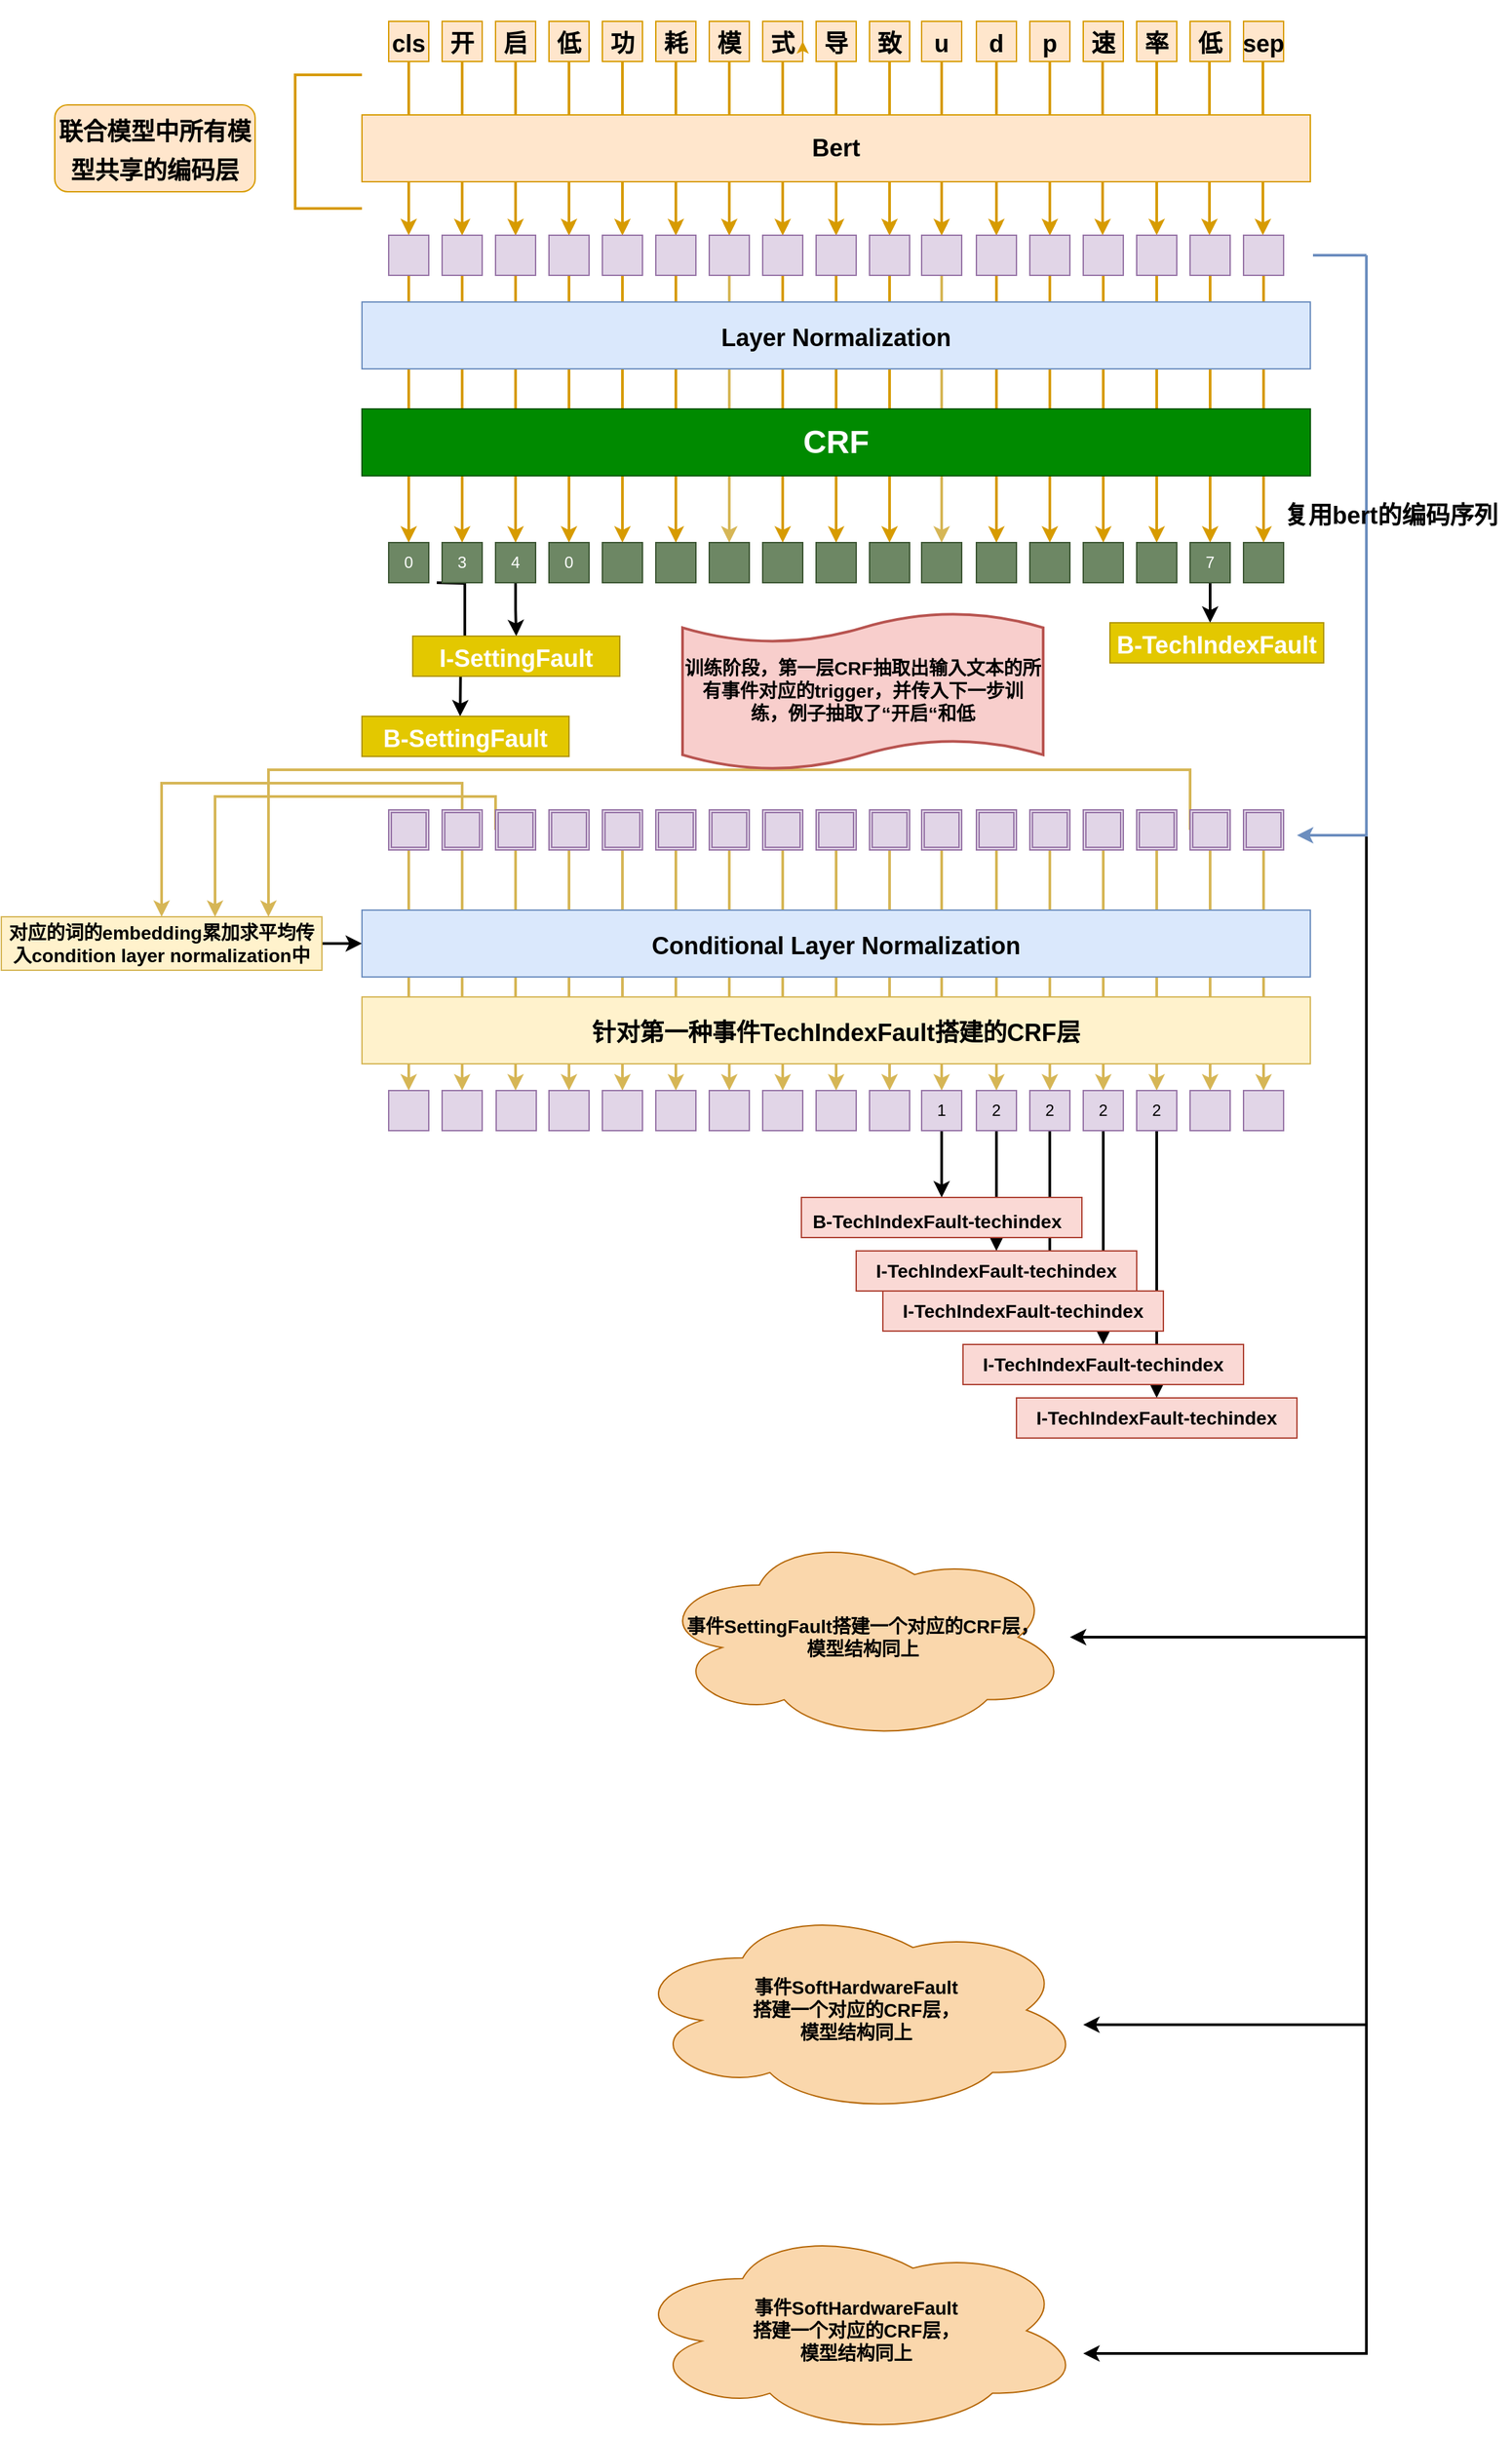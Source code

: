 <mxfile version="13.4.8" type="github">
  <diagram id="T-ORzZ9KdeRtovZSjIdl" name="Page-1">
    <mxGraphModel dx="2249" dy="762" grid="1" gridSize="10" guides="1" tooltips="1" connect="1" arrows="1" fold="1" page="1" pageScale="1" pageWidth="827" pageHeight="1169" math="0" shadow="0">
      <root>
        <mxCell id="0" />
        <mxCell id="1" parent="0" />
        <mxCell id="8D8bKTPe_nqyVJf1hXeh-1" value="&lt;h1&gt;&lt;font style=&quot;font-size: 18px&quot;&gt;cls&lt;/font&gt;&lt;/h1&gt;" style="whiteSpace=wrap;html=1;aspect=fixed;fillColor=#ffe6cc;strokeColor=#d79b00;" parent="1" vertex="1">
          <mxGeometry x="70" y="50" width="30" height="30" as="geometry" />
        </mxCell>
        <mxCell id="8D8bKTPe_nqyVJf1hXeh-30" style="edgeStyle=orthogonalEdgeStyle;rounded=0;orthogonalLoop=1;jettySize=auto;html=1;exitX=0.5;exitY=1;exitDx=0;exitDy=0;fillColor=#ffe6cc;strokeColor=#d79b00;" parent="1" source="8D8bKTPe_nqyVJf1hXeh-2" edge="1">
          <mxGeometry relative="1" as="geometry">
            <mxPoint x="125" y="210" as="targetPoint" />
          </mxGeometry>
        </mxCell>
        <mxCell id="8D8bKTPe_nqyVJf1hXeh-2" value="&lt;h1&gt;&lt;font style=&quot;font-size: 18px&quot;&gt;开&lt;/font&gt;&lt;/h1&gt;" style="whiteSpace=wrap;html=1;aspect=fixed;fillColor=#ffe6cc;strokeColor=#d79b00;" parent="1" vertex="1">
          <mxGeometry x="110" y="50" width="30" height="30" as="geometry" />
        </mxCell>
        <mxCell id="8D8bKTPe_nqyVJf1hXeh-3" value="&lt;h1&gt;&lt;font style=&quot;font-size: 18px&quot;&gt;速&lt;/font&gt;&lt;/h1&gt;" style="whiteSpace=wrap;html=1;aspect=fixed;fillColor=#ffe6cc;strokeColor=#d79b00;" parent="1" vertex="1">
          <mxGeometry x="590" y="50" width="30" height="30" as="geometry" />
        </mxCell>
        <mxCell id="8D8bKTPe_nqyVJf1hXeh-20" style="edgeStyle=orthogonalEdgeStyle;rounded=0;orthogonalLoop=1;jettySize=auto;html=1;exitX=0;exitY=0.5;exitDx=0;exitDy=0;fillColor=#ffe6cc;strokeColor=#d79b00;" parent="1" source="8D8bKTPe_nqyVJf1hXeh-5" edge="1">
          <mxGeometry relative="1" as="geometry">
            <mxPoint x="250" y="70" as="targetPoint" />
          </mxGeometry>
        </mxCell>
        <mxCell id="8D8bKTPe_nqyVJf1hXeh-34" style="edgeStyle=orthogonalEdgeStyle;rounded=0;orthogonalLoop=1;jettySize=auto;html=1;exitX=0.5;exitY=1;exitDx=0;exitDy=0;fillColor=#ffe6cc;strokeColor=#d79b00;" parent="1" source="8D8bKTPe_nqyVJf1hXeh-4" edge="1">
          <mxGeometry relative="1" as="geometry">
            <mxPoint x="205" y="210" as="targetPoint" />
          </mxGeometry>
        </mxCell>
        <mxCell id="8D8bKTPe_nqyVJf1hXeh-4" value="&lt;h1&gt;&lt;font style=&quot;font-size: 18px&quot;&gt;低&lt;/font&gt;&lt;/h1&gt;" style="whiteSpace=wrap;html=1;aspect=fixed;fillColor=#ffe6cc;strokeColor=#d79b00;" parent="1" vertex="1">
          <mxGeometry x="190" y="50" width="30" height="30" as="geometry" />
        </mxCell>
        <mxCell id="8D8bKTPe_nqyVJf1hXeh-36" style="edgeStyle=orthogonalEdgeStyle;rounded=0;orthogonalLoop=1;jettySize=auto;html=1;fillColor=#ffe6cc;strokeColor=#d79b00;" parent="1" source="8D8bKTPe_nqyVJf1hXeh-6" edge="1">
          <mxGeometry relative="1" as="geometry">
            <mxPoint x="285" y="210" as="targetPoint" />
          </mxGeometry>
        </mxCell>
        <mxCell id="8D8bKTPe_nqyVJf1hXeh-6" value="&lt;h1&gt;&lt;font style=&quot;font-size: 18px&quot;&gt;耗&lt;/font&gt;&lt;/h1&gt;" style="whiteSpace=wrap;html=1;aspect=fixed;fillColor=#ffe6cc;strokeColor=#d79b00;" parent="1" vertex="1">
          <mxGeometry x="270" y="50" width="30" height="30" as="geometry" />
        </mxCell>
        <mxCell id="8D8bKTPe_nqyVJf1hXeh-37" style="edgeStyle=orthogonalEdgeStyle;rounded=0;orthogonalLoop=1;jettySize=auto;html=1;fillColor=#ffe6cc;strokeColor=#d79b00;" parent="1" source="8D8bKTPe_nqyVJf1hXeh-7" edge="1">
          <mxGeometry relative="1" as="geometry">
            <mxPoint x="325" y="210" as="targetPoint" />
          </mxGeometry>
        </mxCell>
        <mxCell id="8D8bKTPe_nqyVJf1hXeh-7" value="&lt;h1&gt;&lt;font style=&quot;font-size: 18px&quot;&gt;模&lt;/font&gt;&lt;/h1&gt;" style="whiteSpace=wrap;html=1;aspect=fixed;fillColor=#ffe6cc;strokeColor=#d79b00;" parent="1" vertex="1">
          <mxGeometry x="310" y="50" width="30" height="30" as="geometry" />
        </mxCell>
        <mxCell id="8D8bKTPe_nqyVJf1hXeh-38" style="edgeStyle=orthogonalEdgeStyle;rounded=0;orthogonalLoop=1;jettySize=auto;html=1;fillColor=#ffe6cc;strokeColor=#d79b00;" parent="1" source="8D8bKTPe_nqyVJf1hXeh-8" edge="1">
          <mxGeometry relative="1" as="geometry">
            <mxPoint x="365" y="210" as="targetPoint" />
          </mxGeometry>
        </mxCell>
        <mxCell id="8D8bKTPe_nqyVJf1hXeh-8" value="&lt;h1&gt;&lt;font style=&quot;font-size: 18px&quot;&gt;式&lt;/font&gt;&lt;/h1&gt;" style="whiteSpace=wrap;html=1;aspect=fixed;fillColor=#ffe6cc;strokeColor=#d79b00;" parent="1" vertex="1">
          <mxGeometry x="350" y="50" width="30" height="30" as="geometry" />
        </mxCell>
        <mxCell id="8D8bKTPe_nqyVJf1hXeh-39" style="edgeStyle=orthogonalEdgeStyle;rounded=0;orthogonalLoop=1;jettySize=auto;html=1;fillColor=#ffe6cc;strokeColor=#d79b00;" parent="1" source="8D8bKTPe_nqyVJf1hXeh-9" edge="1">
          <mxGeometry relative="1" as="geometry">
            <mxPoint x="405" y="210" as="targetPoint" />
          </mxGeometry>
        </mxCell>
        <mxCell id="8D8bKTPe_nqyVJf1hXeh-9" value="&lt;h1&gt;&lt;font style=&quot;font-size: 18px&quot;&gt;导&lt;/font&gt;&lt;/h1&gt;" style="whiteSpace=wrap;html=1;aspect=fixed;fillColor=#ffe6cc;strokeColor=#d79b00;" parent="1" vertex="1">
          <mxGeometry x="390" y="50" width="30" height="30" as="geometry" />
        </mxCell>
        <mxCell id="8D8bKTPe_nqyVJf1hXeh-40" style="edgeStyle=orthogonalEdgeStyle;rounded=0;orthogonalLoop=1;jettySize=auto;html=1;fillColor=#ffe6cc;strokeColor=#d79b00;" parent="1" source="8D8bKTPe_nqyVJf1hXeh-10" edge="1">
          <mxGeometry relative="1" as="geometry">
            <mxPoint x="445" y="210" as="targetPoint" />
          </mxGeometry>
        </mxCell>
        <mxCell id="8D8bKTPe_nqyVJf1hXeh-10" value="&lt;h1&gt;&lt;font style=&quot;font-size: 18px&quot;&gt;致&lt;/font&gt;&lt;/h1&gt;" style="whiteSpace=wrap;html=1;aspect=fixed;fillColor=#ffe6cc;strokeColor=#d79b00;" parent="1" vertex="1">
          <mxGeometry x="430" y="50" width="30" height="30" as="geometry" />
        </mxCell>
        <mxCell id="8D8bKTPe_nqyVJf1hXeh-41" style="edgeStyle=orthogonalEdgeStyle;rounded=0;orthogonalLoop=1;jettySize=auto;html=1;fillColor=#ffe6cc;strokeColor=#d79b00;" parent="1" source="8D8bKTPe_nqyVJf1hXeh-11" edge="1">
          <mxGeometry relative="1" as="geometry">
            <mxPoint x="484" y="210" as="targetPoint" />
          </mxGeometry>
        </mxCell>
        <mxCell id="8D8bKTPe_nqyVJf1hXeh-11" value="&lt;h1&gt;&lt;font style=&quot;font-size: 18px&quot;&gt;u&lt;/font&gt;&lt;/h1&gt;" style="whiteSpace=wrap;html=1;aspect=fixed;fillColor=#ffe6cc;strokeColor=#d79b00;" parent="1" vertex="1">
          <mxGeometry x="469" y="50" width="30" height="30" as="geometry" />
        </mxCell>
        <mxCell id="8D8bKTPe_nqyVJf1hXeh-42" style="edgeStyle=orthogonalEdgeStyle;rounded=0;orthogonalLoop=1;jettySize=auto;html=1;fillColor=#ffe6cc;strokeColor=#d79b00;" parent="1" source="8D8bKTPe_nqyVJf1hXeh-12" edge="1">
          <mxGeometry relative="1" as="geometry">
            <mxPoint x="525" y="210" as="targetPoint" />
          </mxGeometry>
        </mxCell>
        <mxCell id="8D8bKTPe_nqyVJf1hXeh-12" value="&lt;h1&gt;&lt;font style=&quot;font-size: 18px&quot;&gt;d&lt;/font&gt;&lt;/h1&gt;" style="whiteSpace=wrap;html=1;aspect=fixed;fillColor=#ffe6cc;strokeColor=#d79b00;" parent="1" vertex="1">
          <mxGeometry x="510" y="50" width="30" height="30" as="geometry" />
        </mxCell>
        <mxCell id="8D8bKTPe_nqyVJf1hXeh-43" style="edgeStyle=orthogonalEdgeStyle;rounded=0;orthogonalLoop=1;jettySize=auto;html=1;fillColor=#ffe6cc;strokeColor=#d79b00;" parent="1" source="8D8bKTPe_nqyVJf1hXeh-13" edge="1">
          <mxGeometry relative="1" as="geometry">
            <mxPoint x="565" y="210" as="targetPoint" />
          </mxGeometry>
        </mxCell>
        <mxCell id="8D8bKTPe_nqyVJf1hXeh-13" value="&lt;h1&gt;&lt;font style=&quot;font-size: 18px&quot;&gt;p&lt;/font&gt;&lt;/h1&gt;" style="whiteSpace=wrap;html=1;aspect=fixed;fillColor=#ffe6cc;strokeColor=#d79b00;" parent="1" vertex="1">
          <mxGeometry x="550" y="50" width="30" height="30" as="geometry" />
        </mxCell>
        <mxCell id="8D8bKTPe_nqyVJf1hXeh-45" style="edgeStyle=orthogonalEdgeStyle;rounded=0;orthogonalLoop=1;jettySize=auto;html=1;fillColor=#ffe6cc;strokeColor=#d79b00;strokeWidth=2;" parent="1" source="8D8bKTPe_nqyVJf1hXeh-14" edge="1">
          <mxGeometry relative="1" as="geometry">
            <mxPoint x="645" y="210" as="targetPoint" />
          </mxGeometry>
        </mxCell>
        <mxCell id="8D8bKTPe_nqyVJf1hXeh-14" value="&lt;h1&gt;&lt;font style=&quot;font-size: 18px&quot;&gt;率&lt;/font&gt;&lt;/h1&gt;" style="whiteSpace=wrap;html=1;aspect=fixed;fillColor=#ffe6cc;strokeColor=#d79b00;" parent="1" vertex="1">
          <mxGeometry x="630" y="50" width="30" height="30" as="geometry" />
        </mxCell>
        <mxCell id="8D8bKTPe_nqyVJf1hXeh-15" value="&lt;h1&gt;&lt;font style=&quot;font-size: 18px&quot;&gt;低&lt;/font&gt;&lt;/h1&gt;" style="whiteSpace=wrap;html=1;aspect=fixed;fillColor=#ffe6cc;strokeColor=#d79b00;" parent="1" vertex="1">
          <mxGeometry x="670" y="50" width="30" height="30" as="geometry" />
        </mxCell>
        <mxCell id="8D8bKTPe_nqyVJf1hXeh-16" value="&lt;h1&gt;&lt;font style=&quot;font-size: 18px&quot;&gt;sep&lt;/font&gt;&lt;/h1&gt;" style="whiteSpace=wrap;html=1;aspect=fixed;fillColor=#ffe6cc;strokeColor=#d79b00;" parent="1" vertex="1">
          <mxGeometry x="710" y="50" width="30" height="30" as="geometry" />
        </mxCell>
        <mxCell id="8D8bKTPe_nqyVJf1hXeh-17" style="edgeStyle=orthogonalEdgeStyle;rounded=0;orthogonalLoop=1;jettySize=auto;html=1;exitX=1;exitY=0.75;exitDx=0;exitDy=0;entryX=1;entryY=0.5;entryDx=0;entryDy=0;fillColor=#ffe6cc;strokeColor=#d79b00;" parent="1" source="8D8bKTPe_nqyVJf1hXeh-8" target="8D8bKTPe_nqyVJf1hXeh-8" edge="1">
          <mxGeometry relative="1" as="geometry" />
        </mxCell>
        <mxCell id="8D8bKTPe_nqyVJf1hXeh-33" style="edgeStyle=orthogonalEdgeStyle;rounded=0;orthogonalLoop=1;jettySize=auto;html=1;exitX=0.5;exitY=1;exitDx=0;exitDy=0;fillColor=#ffe6cc;strokeColor=#d79b00;" parent="1" source="8D8bKTPe_nqyVJf1hXeh-19" edge="1">
          <mxGeometry relative="1" as="geometry">
            <mxPoint x="165" y="210" as="targetPoint" />
          </mxGeometry>
        </mxCell>
        <mxCell id="8D8bKTPe_nqyVJf1hXeh-19" value="&lt;h1&gt;&lt;font style=&quot;font-size: 18px&quot;&gt;启&lt;/font&gt;&lt;/h1&gt;" style="whiteSpace=wrap;html=1;aspect=fixed;fillColor=#ffe6cc;strokeColor=#d79b00;" parent="1" vertex="1">
          <mxGeometry x="150" y="50" width="30" height="30" as="geometry" />
        </mxCell>
        <mxCell id="8D8bKTPe_nqyVJf1hXeh-35" style="edgeStyle=orthogonalEdgeStyle;rounded=0;orthogonalLoop=1;jettySize=auto;html=1;fillColor=#ffe6cc;strokeColor=#d79b00;" parent="1" source="8D8bKTPe_nqyVJf1hXeh-5" edge="1">
          <mxGeometry relative="1" as="geometry">
            <mxPoint x="245" y="210" as="targetPoint" />
          </mxGeometry>
        </mxCell>
        <mxCell id="8D8bKTPe_nqyVJf1hXeh-5" value="&lt;h1&gt;&lt;font style=&quot;font-size: 18px&quot;&gt;功&lt;/font&gt;&lt;/h1&gt;" style="whiteSpace=wrap;html=1;aspect=fixed;fillColor=#ffe6cc;strokeColor=#d79b00;" parent="1" vertex="1">
          <mxGeometry x="230" y="50" width="30" height="30" as="geometry" />
        </mxCell>
        <mxCell id="8D8bKTPe_nqyVJf1hXeh-23" value="&lt;h1&gt;&lt;font style=&quot;font-size: 18px&quot;&gt;cls&lt;/font&gt;&lt;/h1&gt;" style="whiteSpace=wrap;html=1;aspect=fixed;fillColor=#ffe6cc;strokeColor=#d79b00;" parent="1" vertex="1">
          <mxGeometry x="70" y="50" width="30" height="30" as="geometry" />
        </mxCell>
        <mxCell id="8D8bKTPe_nqyVJf1hXeh-24" value="&lt;h1&gt;&lt;font style=&quot;font-size: 18px&quot;&gt;cls&lt;/font&gt;&lt;/h1&gt;" style="whiteSpace=wrap;html=1;aspect=fixed;fillColor=#ffe6cc;strokeColor=#d79b00;" parent="1" vertex="1">
          <mxGeometry x="70" y="50" width="30" height="30" as="geometry" />
        </mxCell>
        <mxCell id="8D8bKTPe_nqyVJf1hXeh-27" style="edgeStyle=orthogonalEdgeStyle;rounded=0;orthogonalLoop=1;jettySize=auto;html=1;exitX=0.5;exitY=1;exitDx=0;exitDy=0;fillColor=#ffe6cc;strokeColor=#d79b00;strokeWidth=2;" parent="1" source="8D8bKTPe_nqyVJf1hXeh-24" edge="1">
          <mxGeometry relative="1" as="geometry">
            <mxPoint x="85" y="210" as="targetPoint" />
          </mxGeometry>
        </mxCell>
        <mxCell id="8D8bKTPe_nqyVJf1hXeh-62" style="edgeStyle=orthogonalEdgeStyle;rounded=0;orthogonalLoop=1;jettySize=auto;html=1;fillColor=#ffe6cc;strokeColor=#d79b00;" parent="1" edge="1">
          <mxGeometry relative="1" as="geometry">
            <mxPoint x="565" y="210" as="targetPoint" />
            <mxPoint x="565" y="80" as="sourcePoint" />
          </mxGeometry>
        </mxCell>
        <mxCell id="8D8bKTPe_nqyVJf1hXeh-63" style="edgeStyle=orthogonalEdgeStyle;rounded=0;orthogonalLoop=1;jettySize=auto;html=1;fillColor=#ffe6cc;strokeColor=#d79b00;" parent="1" edge="1">
          <mxGeometry relative="1" as="geometry">
            <mxPoint x="525" y="210" as="targetPoint" />
            <mxPoint x="525" y="80" as="sourcePoint" />
          </mxGeometry>
        </mxCell>
        <mxCell id="8D8bKTPe_nqyVJf1hXeh-64" style="edgeStyle=orthogonalEdgeStyle;rounded=0;orthogonalLoop=1;jettySize=auto;html=1;fillColor=#ffe6cc;strokeColor=#d79b00;" parent="1" edge="1">
          <mxGeometry relative="1" as="geometry">
            <mxPoint x="484" y="210" as="targetPoint" />
            <mxPoint x="484" y="80" as="sourcePoint" />
          </mxGeometry>
        </mxCell>
        <mxCell id="8D8bKTPe_nqyVJf1hXeh-65" style="edgeStyle=orthogonalEdgeStyle;rounded=0;orthogonalLoop=1;jettySize=auto;html=1;fillColor=#ffe6cc;strokeColor=#d79b00;" parent="1" edge="1">
          <mxGeometry relative="1" as="geometry">
            <mxPoint x="445" y="210" as="targetPoint" />
            <mxPoint x="445" y="80" as="sourcePoint" />
          </mxGeometry>
        </mxCell>
        <mxCell id="8D8bKTPe_nqyVJf1hXeh-66" style="edgeStyle=orthogonalEdgeStyle;rounded=0;orthogonalLoop=1;jettySize=auto;html=1;fillColor=#ffe6cc;strokeColor=#d79b00;" parent="1" edge="1">
          <mxGeometry relative="1" as="geometry">
            <mxPoint x="405" y="210" as="targetPoint" />
            <mxPoint x="405" y="80" as="sourcePoint" />
          </mxGeometry>
        </mxCell>
        <mxCell id="8D8bKTPe_nqyVJf1hXeh-67" style="edgeStyle=orthogonalEdgeStyle;rounded=0;orthogonalLoop=1;jettySize=auto;html=1;fillColor=#ffe6cc;strokeColor=#d79b00;" parent="1" edge="1">
          <mxGeometry relative="1" as="geometry">
            <mxPoint x="365" y="210" as="targetPoint" />
            <mxPoint x="365" y="80" as="sourcePoint" />
          </mxGeometry>
        </mxCell>
        <mxCell id="8D8bKTPe_nqyVJf1hXeh-68" style="edgeStyle=orthogonalEdgeStyle;rounded=0;orthogonalLoop=1;jettySize=auto;html=1;fillColor=#ffe6cc;strokeColor=#d79b00;" parent="1" edge="1">
          <mxGeometry relative="1" as="geometry">
            <mxPoint x="325" y="210" as="targetPoint" />
            <mxPoint x="325" y="80" as="sourcePoint" />
          </mxGeometry>
        </mxCell>
        <mxCell id="8D8bKTPe_nqyVJf1hXeh-69" style="edgeStyle=orthogonalEdgeStyle;rounded=0;orthogonalLoop=1;jettySize=auto;html=1;fillColor=#ffe6cc;strokeColor=#d79b00;" parent="1" edge="1">
          <mxGeometry relative="1" as="geometry">
            <mxPoint x="285" y="210" as="targetPoint" />
            <mxPoint x="285" y="80" as="sourcePoint" />
          </mxGeometry>
        </mxCell>
        <mxCell id="8D8bKTPe_nqyVJf1hXeh-70" style="edgeStyle=orthogonalEdgeStyle;rounded=0;orthogonalLoop=1;jettySize=auto;html=1;fillColor=#ffe6cc;strokeColor=#d79b00;" parent="1" edge="1">
          <mxGeometry relative="1" as="geometry">
            <mxPoint x="245" y="210" as="targetPoint" />
            <mxPoint x="245" y="80" as="sourcePoint" />
          </mxGeometry>
        </mxCell>
        <mxCell id="8D8bKTPe_nqyVJf1hXeh-71" style="edgeStyle=orthogonalEdgeStyle;rounded=0;orthogonalLoop=1;jettySize=auto;html=1;exitX=0.5;exitY=1;exitDx=0;exitDy=0;fillColor=#ffe6cc;strokeColor=#d79b00;" parent="1" edge="1">
          <mxGeometry relative="1" as="geometry">
            <mxPoint x="205" y="210" as="targetPoint" />
            <mxPoint x="205" y="80" as="sourcePoint" />
          </mxGeometry>
        </mxCell>
        <mxCell id="8D8bKTPe_nqyVJf1hXeh-72" style="edgeStyle=orthogonalEdgeStyle;rounded=0;orthogonalLoop=1;jettySize=auto;html=1;exitX=0.5;exitY=1;exitDx=0;exitDy=0;fillColor=#ffe6cc;strokeColor=#d79b00;" parent="1" edge="1">
          <mxGeometry relative="1" as="geometry">
            <mxPoint x="165" y="210" as="targetPoint" />
            <mxPoint x="165" y="80" as="sourcePoint" />
          </mxGeometry>
        </mxCell>
        <mxCell id="8D8bKTPe_nqyVJf1hXeh-73" style="edgeStyle=orthogonalEdgeStyle;rounded=0;orthogonalLoop=1;jettySize=auto;html=1;fillColor=#ffe6cc;strokeColor=#d79b00;strokeWidth=2;" parent="1" edge="1">
          <mxGeometry relative="1" as="geometry">
            <mxPoint x="724.5" y="210" as="targetPoint" />
            <mxPoint x="724.5" y="80" as="sourcePoint" />
            <Array as="points">
              <mxPoint x="724.5" y="140" />
              <mxPoint x="724.5" y="140" />
            </Array>
          </mxGeometry>
        </mxCell>
        <mxCell id="8D8bKTPe_nqyVJf1hXeh-74" style="edgeStyle=orthogonalEdgeStyle;rounded=0;orthogonalLoop=1;jettySize=auto;html=1;fillColor=#ffe6cc;strokeColor=#d79b00;strokeWidth=2;" parent="1" edge="1">
          <mxGeometry relative="1" as="geometry">
            <mxPoint x="684.5" y="210" as="targetPoint" />
            <mxPoint x="684.5" y="80" as="sourcePoint" />
          </mxGeometry>
        </mxCell>
        <mxCell id="8D8bKTPe_nqyVJf1hXeh-75" style="edgeStyle=orthogonalEdgeStyle;rounded=0;orthogonalLoop=1;jettySize=auto;html=1;fillColor=#ffe6cc;strokeColor=#d79b00;strokeWidth=2;" parent="1" edge="1">
          <mxGeometry relative="1" as="geometry">
            <mxPoint x="604.5" y="210" as="targetPoint" />
            <mxPoint x="604.5" y="80" as="sourcePoint" />
            <Array as="points">
              <mxPoint x="604.5" y="120" />
              <mxPoint x="604.5" y="120" />
            </Array>
          </mxGeometry>
        </mxCell>
        <mxCell id="8D8bKTPe_nqyVJf1hXeh-76" style="edgeStyle=orthogonalEdgeStyle;rounded=0;orthogonalLoop=1;jettySize=auto;html=1;fillColor=#ffe6cc;strokeColor=#d79b00;strokeWidth=2;" parent="1" edge="1">
          <mxGeometry relative="1" as="geometry">
            <mxPoint x="565" y="210" as="targetPoint" />
            <mxPoint x="565" y="80" as="sourcePoint" />
          </mxGeometry>
        </mxCell>
        <mxCell id="8D8bKTPe_nqyVJf1hXeh-77" style="edgeStyle=orthogonalEdgeStyle;rounded=0;orthogonalLoop=1;jettySize=auto;html=1;fillColor=#ffe6cc;strokeColor=#d79b00;strokeWidth=2;" parent="1" edge="1">
          <mxGeometry relative="1" as="geometry">
            <mxPoint x="525" y="210" as="targetPoint" />
            <mxPoint x="525" y="80" as="sourcePoint" />
          </mxGeometry>
        </mxCell>
        <mxCell id="8D8bKTPe_nqyVJf1hXeh-78" style="edgeStyle=orthogonalEdgeStyle;rounded=0;orthogonalLoop=1;jettySize=auto;html=1;fillColor=#ffe6cc;strokeColor=#d79b00;strokeWidth=2;" parent="1" edge="1">
          <mxGeometry relative="1" as="geometry">
            <mxPoint x="484" y="210" as="targetPoint" />
            <mxPoint x="484" y="80" as="sourcePoint" />
          </mxGeometry>
        </mxCell>
        <mxCell id="8D8bKTPe_nqyVJf1hXeh-79" style="edgeStyle=orthogonalEdgeStyle;rounded=0;orthogonalLoop=1;jettySize=auto;html=1;fillColor=#ffe6cc;strokeColor=#d79b00;strokeWidth=2;" parent="1" edge="1">
          <mxGeometry relative="1" as="geometry">
            <mxPoint x="445" y="210" as="targetPoint" />
            <mxPoint x="445" y="80" as="sourcePoint" />
          </mxGeometry>
        </mxCell>
        <mxCell id="8D8bKTPe_nqyVJf1hXeh-80" style="edgeStyle=orthogonalEdgeStyle;rounded=0;orthogonalLoop=1;jettySize=auto;html=1;fillColor=#ffe6cc;strokeColor=#d79b00;strokeWidth=2;" parent="1" edge="1">
          <mxGeometry relative="1" as="geometry">
            <mxPoint x="405" y="210" as="targetPoint" />
            <mxPoint x="405" y="80" as="sourcePoint" />
          </mxGeometry>
        </mxCell>
        <mxCell id="8D8bKTPe_nqyVJf1hXeh-81" style="edgeStyle=orthogonalEdgeStyle;rounded=0;orthogonalLoop=1;jettySize=auto;html=1;fillColor=#ffe6cc;strokeColor=#d79b00;strokeWidth=2;" parent="1" edge="1">
          <mxGeometry relative="1" as="geometry">
            <mxPoint x="365" y="210" as="targetPoint" />
            <mxPoint x="365" y="80" as="sourcePoint" />
          </mxGeometry>
        </mxCell>
        <mxCell id="8D8bKTPe_nqyVJf1hXeh-82" style="edgeStyle=orthogonalEdgeStyle;rounded=0;orthogonalLoop=1;jettySize=auto;html=1;fillColor=#ffe6cc;strokeColor=#d79b00;strokeWidth=2;" parent="1" edge="1">
          <mxGeometry relative="1" as="geometry">
            <mxPoint x="325" y="210" as="targetPoint" />
            <mxPoint x="325" y="80" as="sourcePoint" />
          </mxGeometry>
        </mxCell>
        <mxCell id="8D8bKTPe_nqyVJf1hXeh-83" style="edgeStyle=orthogonalEdgeStyle;rounded=0;orthogonalLoop=1;jettySize=auto;html=1;fillColor=#ffe6cc;strokeColor=#d79b00;strokeWidth=2;" parent="1" edge="1">
          <mxGeometry relative="1" as="geometry">
            <mxPoint x="285" y="210" as="targetPoint" />
            <mxPoint x="285" y="80" as="sourcePoint" />
          </mxGeometry>
        </mxCell>
        <mxCell id="8D8bKTPe_nqyVJf1hXeh-84" style="edgeStyle=orthogonalEdgeStyle;rounded=0;orthogonalLoop=1;jettySize=auto;html=1;fillColor=#ffe6cc;strokeColor=#d79b00;strokeWidth=2;" parent="1" edge="1">
          <mxGeometry relative="1" as="geometry">
            <mxPoint x="245" y="210" as="targetPoint" />
            <mxPoint x="245" y="80" as="sourcePoint" />
          </mxGeometry>
        </mxCell>
        <mxCell id="8D8bKTPe_nqyVJf1hXeh-85" style="edgeStyle=orthogonalEdgeStyle;rounded=0;orthogonalLoop=1;jettySize=auto;html=1;exitX=0.5;exitY=1;exitDx=0;exitDy=0;fillColor=#ffe6cc;strokeColor=#d79b00;strokeWidth=2;" parent="1" edge="1">
          <mxGeometry relative="1" as="geometry">
            <mxPoint x="205" y="210" as="targetPoint" />
            <mxPoint x="205" y="80" as="sourcePoint" />
          </mxGeometry>
        </mxCell>
        <mxCell id="8D8bKTPe_nqyVJf1hXeh-86" style="edgeStyle=orthogonalEdgeStyle;rounded=0;orthogonalLoop=1;jettySize=auto;html=1;exitX=0.5;exitY=1;exitDx=0;exitDy=0;fillColor=#ffe6cc;strokeColor=#d79b00;strokeWidth=2;" parent="1" edge="1">
          <mxGeometry relative="1" as="geometry">
            <mxPoint x="165" y="210" as="targetPoint" />
            <mxPoint x="165" y="80" as="sourcePoint" />
          </mxGeometry>
        </mxCell>
        <mxCell id="8D8bKTPe_nqyVJf1hXeh-87" style="edgeStyle=orthogonalEdgeStyle;rounded=0;orthogonalLoop=1;jettySize=auto;html=1;exitX=0.5;exitY=1;exitDx=0;exitDy=0;fillColor=#ffe6cc;strokeColor=#d79b00;strokeWidth=2;" parent="1" edge="1">
          <mxGeometry relative="1" as="geometry">
            <mxPoint x="125" y="210" as="targetPoint" />
            <mxPoint x="125" y="80" as="sourcePoint" />
          </mxGeometry>
        </mxCell>
        <mxCell id="8D8bKTPe_nqyVJf1hXeh-88" value="&lt;font style=&quot;font-size: 18px&quot;&gt;&lt;b&gt;Bert&lt;/b&gt;&lt;/font&gt;" style="rounded=0;whiteSpace=wrap;html=1;fillColor=#ffe6cc;strokeColor=#d79b00;" parent="1" vertex="1">
          <mxGeometry x="50" y="120" width="710" height="50" as="geometry" />
        </mxCell>
        <mxCell id="8D8bKTPe_nqyVJf1hXeh-89" value="" style="whiteSpace=wrap;html=1;aspect=fixed;fillColor=#ffe6cc;strokeColor=#d79b00;" parent="1" vertex="1">
          <mxGeometry x="70" y="210" width="30" height="30" as="geometry" />
        </mxCell>
        <mxCell id="8D8bKTPe_nqyVJf1hXeh-120" style="edgeStyle=orthogonalEdgeStyle;rounded=0;orthogonalLoop=1;jettySize=auto;html=1;strokeWidth=2;fillColor=#ffe6cc;strokeColor=#d79b00;" parent="1" source="8D8bKTPe_nqyVJf1hXeh-90" edge="1">
          <mxGeometry relative="1" as="geometry">
            <mxPoint x="125" y="440" as="targetPoint" />
          </mxGeometry>
        </mxCell>
        <mxCell id="8D8bKTPe_nqyVJf1hXeh-90" value="" style="whiteSpace=wrap;html=1;aspect=fixed;fillColor=#e1d5e7;strokeColor=#9673a6;" parent="1" vertex="1">
          <mxGeometry x="110" y="210" width="30" height="30" as="geometry" />
        </mxCell>
        <mxCell id="8D8bKTPe_nqyVJf1hXeh-121" style="edgeStyle=orthogonalEdgeStyle;rounded=0;orthogonalLoop=1;jettySize=auto;html=1;strokeWidth=2;fillColor=#ffe6cc;strokeColor=#d79b00;" parent="1" source="8D8bKTPe_nqyVJf1hXeh-91" edge="1">
          <mxGeometry relative="1" as="geometry">
            <mxPoint x="165" y="440" as="targetPoint" />
          </mxGeometry>
        </mxCell>
        <mxCell id="8D8bKTPe_nqyVJf1hXeh-91" value="" style="whiteSpace=wrap;html=1;aspect=fixed;fillColor=#e1d5e7;strokeColor=#9673a6;" parent="1" vertex="1">
          <mxGeometry x="150" y="210" width="30" height="30" as="geometry" />
        </mxCell>
        <mxCell id="8D8bKTPe_nqyVJf1hXeh-122" style="edgeStyle=orthogonalEdgeStyle;rounded=0;orthogonalLoop=1;jettySize=auto;html=1;strokeWidth=2;fillColor=#ffe6cc;strokeColor=#d79b00;" parent="1" source="8D8bKTPe_nqyVJf1hXeh-92" edge="1">
          <mxGeometry relative="1" as="geometry">
            <mxPoint x="205" y="440" as="targetPoint" />
          </mxGeometry>
        </mxCell>
        <mxCell id="8D8bKTPe_nqyVJf1hXeh-92" value="" style="whiteSpace=wrap;html=1;aspect=fixed;fillColor=#e1d5e7;strokeColor=#9673a6;" parent="1" vertex="1">
          <mxGeometry x="190" y="210" width="30" height="30" as="geometry" />
        </mxCell>
        <mxCell id="8D8bKTPe_nqyVJf1hXeh-123" style="edgeStyle=orthogonalEdgeStyle;rounded=0;orthogonalLoop=1;jettySize=auto;html=1;strokeWidth=2;fillColor=#ffe6cc;strokeColor=#d79b00;" parent="1" source="8D8bKTPe_nqyVJf1hXeh-93" edge="1">
          <mxGeometry relative="1" as="geometry">
            <mxPoint x="245" y="440" as="targetPoint" />
          </mxGeometry>
        </mxCell>
        <mxCell id="8D8bKTPe_nqyVJf1hXeh-93" value="" style="whiteSpace=wrap;html=1;aspect=fixed;fillColor=#e1d5e7;strokeColor=#9673a6;" parent="1" vertex="1">
          <mxGeometry x="230" y="210" width="30" height="30" as="geometry" />
        </mxCell>
        <mxCell id="8D8bKTPe_nqyVJf1hXeh-124" style="edgeStyle=orthogonalEdgeStyle;rounded=0;orthogonalLoop=1;jettySize=auto;html=1;strokeWidth=2;fillColor=#ffe6cc;strokeColor=#d79b00;" parent="1" source="8D8bKTPe_nqyVJf1hXeh-94" edge="1">
          <mxGeometry relative="1" as="geometry">
            <mxPoint x="285" y="440" as="targetPoint" />
          </mxGeometry>
        </mxCell>
        <mxCell id="8D8bKTPe_nqyVJf1hXeh-94" value="" style="whiteSpace=wrap;html=1;aspect=fixed;fillColor=#e1d5e7;strokeColor=#9673a6;" parent="1" vertex="1">
          <mxGeometry x="270" y="210" width="30" height="30" as="geometry" />
        </mxCell>
        <mxCell id="8D8bKTPe_nqyVJf1hXeh-138" style="edgeStyle=orthogonalEdgeStyle;rounded=0;orthogonalLoop=1;jettySize=auto;html=1;strokeWidth=2;fillColor=#fff2cc;strokeColor=#d6b656;" parent="1" source="8D8bKTPe_nqyVJf1hXeh-95" edge="1">
          <mxGeometry relative="1" as="geometry">
            <mxPoint x="325" y="440" as="targetPoint" />
          </mxGeometry>
        </mxCell>
        <mxCell id="8D8bKTPe_nqyVJf1hXeh-95" value="" style="whiteSpace=wrap;html=1;aspect=fixed;fillColor=#e1d5e7;strokeColor=#9673a6;" parent="1" vertex="1">
          <mxGeometry x="310" y="210" width="30" height="30" as="geometry" />
        </mxCell>
        <mxCell id="8D8bKTPe_nqyVJf1hXeh-126" style="edgeStyle=orthogonalEdgeStyle;rounded=0;orthogonalLoop=1;jettySize=auto;html=1;strokeWidth=2;fillColor=#ffe6cc;strokeColor=#d79b00;" parent="1" source="8D8bKTPe_nqyVJf1hXeh-96" edge="1">
          <mxGeometry relative="1" as="geometry">
            <mxPoint x="365" y="440" as="targetPoint" />
          </mxGeometry>
        </mxCell>
        <mxCell id="8D8bKTPe_nqyVJf1hXeh-96" value="" style="whiteSpace=wrap;html=1;aspect=fixed;fillColor=#e1d5e7;strokeColor=#9673a6;" parent="1" vertex="1">
          <mxGeometry x="350" y="210" width="30" height="30" as="geometry" />
        </mxCell>
        <mxCell id="8D8bKTPe_nqyVJf1hXeh-127" style="edgeStyle=orthogonalEdgeStyle;rounded=0;orthogonalLoop=1;jettySize=auto;html=1;strokeWidth=2;fillColor=#ffe6cc;strokeColor=#d79b00;" parent="1" source="8D8bKTPe_nqyVJf1hXeh-97" edge="1">
          <mxGeometry relative="1" as="geometry">
            <mxPoint x="405" y="440" as="targetPoint" />
          </mxGeometry>
        </mxCell>
        <mxCell id="8D8bKTPe_nqyVJf1hXeh-97" value="" style="whiteSpace=wrap;html=1;aspect=fixed;fillColor=#e1d5e7;strokeColor=#9673a6;" parent="1" vertex="1">
          <mxGeometry x="390" y="210" width="30" height="30" as="geometry" />
        </mxCell>
        <mxCell id="8D8bKTPe_nqyVJf1hXeh-128" style="edgeStyle=orthogonalEdgeStyle;rounded=0;orthogonalLoop=1;jettySize=auto;html=1;strokeWidth=2;fillColor=#ffe6cc;strokeColor=#d79b00;" parent="1" source="8D8bKTPe_nqyVJf1hXeh-98" edge="1">
          <mxGeometry relative="1" as="geometry">
            <mxPoint x="445" y="440" as="targetPoint" />
          </mxGeometry>
        </mxCell>
        <mxCell id="8D8bKTPe_nqyVJf1hXeh-98" value="" style="whiteSpace=wrap;html=1;aspect=fixed;fillColor=#e1d5e7;strokeColor=#9673a6;" parent="1" vertex="1">
          <mxGeometry x="430" y="210" width="30" height="30" as="geometry" />
        </mxCell>
        <mxCell id="8D8bKTPe_nqyVJf1hXeh-139" style="edgeStyle=orthogonalEdgeStyle;rounded=0;orthogonalLoop=1;jettySize=auto;html=1;strokeWidth=2;fillColor=#fff2cc;strokeColor=#d6b656;" parent="1" source="8D8bKTPe_nqyVJf1hXeh-99" edge="1">
          <mxGeometry relative="1" as="geometry">
            <mxPoint x="484" y="440" as="targetPoint" />
          </mxGeometry>
        </mxCell>
        <mxCell id="8D8bKTPe_nqyVJf1hXeh-99" value="" style="whiteSpace=wrap;html=1;aspect=fixed;fillColor=#e1d5e7;strokeColor=#9673a6;" parent="1" vertex="1">
          <mxGeometry x="469" y="210" width="30" height="30" as="geometry" />
        </mxCell>
        <mxCell id="8D8bKTPe_nqyVJf1hXeh-130" style="edgeStyle=orthogonalEdgeStyle;rounded=0;orthogonalLoop=1;jettySize=auto;html=1;strokeWidth=2;fillColor=#ffe6cc;strokeColor=#d79b00;" parent="1" source="8D8bKTPe_nqyVJf1hXeh-100" edge="1">
          <mxGeometry relative="1" as="geometry">
            <mxPoint x="525" y="440" as="targetPoint" />
          </mxGeometry>
        </mxCell>
        <mxCell id="8D8bKTPe_nqyVJf1hXeh-100" value="" style="whiteSpace=wrap;html=1;aspect=fixed;fillColor=#e1d5e7;strokeColor=#9673a6;" parent="1" vertex="1">
          <mxGeometry x="510" y="210" width="30" height="30" as="geometry" />
        </mxCell>
        <mxCell id="8D8bKTPe_nqyVJf1hXeh-131" style="edgeStyle=orthogonalEdgeStyle;rounded=0;orthogonalLoop=1;jettySize=auto;html=1;strokeWidth=2;fillColor=#ffe6cc;strokeColor=#d79b00;" parent="1" source="8D8bKTPe_nqyVJf1hXeh-101" edge="1">
          <mxGeometry relative="1" as="geometry">
            <mxPoint x="565" y="440" as="targetPoint" />
          </mxGeometry>
        </mxCell>
        <mxCell id="8D8bKTPe_nqyVJf1hXeh-101" value="" style="whiteSpace=wrap;html=1;aspect=fixed;fillColor=#e1d5e7;strokeColor=#9673a6;" parent="1" vertex="1">
          <mxGeometry x="550" y="210" width="30" height="30" as="geometry" />
        </mxCell>
        <mxCell id="8D8bKTPe_nqyVJf1hXeh-132" style="edgeStyle=orthogonalEdgeStyle;rounded=0;orthogonalLoop=1;jettySize=auto;html=1;strokeWidth=2;fillColor=#ffe6cc;strokeColor=#d79b00;" parent="1" source="8D8bKTPe_nqyVJf1hXeh-102" edge="1">
          <mxGeometry relative="1" as="geometry">
            <mxPoint x="605" y="440" as="targetPoint" />
          </mxGeometry>
        </mxCell>
        <mxCell id="8D8bKTPe_nqyVJf1hXeh-102" value="" style="whiteSpace=wrap;html=1;aspect=fixed;fillColor=#e1d5e7;strokeColor=#9673a6;" parent="1" vertex="1">
          <mxGeometry x="590" y="210" width="30" height="30" as="geometry" />
        </mxCell>
        <mxCell id="8D8bKTPe_nqyVJf1hXeh-133" style="edgeStyle=orthogonalEdgeStyle;rounded=0;orthogonalLoop=1;jettySize=auto;html=1;strokeWidth=2;fillColor=#ffe6cc;strokeColor=#d79b00;" parent="1" source="8D8bKTPe_nqyVJf1hXeh-103" edge="1">
          <mxGeometry relative="1" as="geometry">
            <mxPoint x="645" y="440" as="targetPoint" />
          </mxGeometry>
        </mxCell>
        <mxCell id="8D8bKTPe_nqyVJf1hXeh-103" value="" style="whiteSpace=wrap;html=1;aspect=fixed;fillColor=#e1d5e7;strokeColor=#9673a6;" parent="1" vertex="1">
          <mxGeometry x="630" y="210" width="30" height="30" as="geometry" />
        </mxCell>
        <mxCell id="8D8bKTPe_nqyVJf1hXeh-134" style="edgeStyle=orthogonalEdgeStyle;rounded=0;orthogonalLoop=1;jettySize=auto;html=1;strokeWidth=2;fillColor=#ffe6cc;strokeColor=#d79b00;" parent="1" source="8D8bKTPe_nqyVJf1hXeh-104" edge="1">
          <mxGeometry relative="1" as="geometry">
            <mxPoint x="685" y="440" as="targetPoint" />
          </mxGeometry>
        </mxCell>
        <mxCell id="8D8bKTPe_nqyVJf1hXeh-104" value="" style="whiteSpace=wrap;html=1;aspect=fixed;fillColor=#e1d5e7;strokeColor=#9673a6;" parent="1" vertex="1">
          <mxGeometry x="670" y="210" width="30" height="30" as="geometry" />
        </mxCell>
        <mxCell id="8D8bKTPe_nqyVJf1hXeh-135" style="edgeStyle=orthogonalEdgeStyle;rounded=0;orthogonalLoop=1;jettySize=auto;html=1;strokeWidth=2;fillColor=#ffe6cc;strokeColor=#d79b00;" parent="1" source="8D8bKTPe_nqyVJf1hXeh-105" edge="1">
          <mxGeometry relative="1" as="geometry">
            <mxPoint x="725" y="440" as="targetPoint" />
          </mxGeometry>
        </mxCell>
        <mxCell id="8D8bKTPe_nqyVJf1hXeh-105" value="" style="whiteSpace=wrap;html=1;aspect=fixed;fillColor=#e1d5e7;strokeColor=#9673a6;" parent="1" vertex="1">
          <mxGeometry x="710" y="210" width="30" height="30" as="geometry" />
        </mxCell>
        <mxCell id="8D8bKTPe_nqyVJf1hXeh-106" value="" style="whiteSpace=wrap;html=1;aspect=fixed;fillColor=#ffe6cc;strokeColor=#d79b00;" parent="1" vertex="1">
          <mxGeometry x="70" y="210" width="30" height="30" as="geometry" />
        </mxCell>
        <mxCell id="8D8bKTPe_nqyVJf1hXeh-107" value="" style="whiteSpace=wrap;html=1;aspect=fixed;fillColor=#ffe6cc;strokeColor=#d79b00;" parent="1" vertex="1">
          <mxGeometry x="70" y="210" width="30" height="30" as="geometry" />
        </mxCell>
        <mxCell id="8D8bKTPe_nqyVJf1hXeh-119" style="edgeStyle=orthogonalEdgeStyle;rounded=0;orthogonalLoop=1;jettySize=auto;html=1;exitX=0.5;exitY=1;exitDx=0;exitDy=0;strokeWidth=2;fillColor=#ffe6cc;strokeColor=#d79b00;" parent="1" source="8D8bKTPe_nqyVJf1hXeh-108" edge="1">
          <mxGeometry relative="1" as="geometry">
            <mxPoint x="85" y="440" as="targetPoint" />
          </mxGeometry>
        </mxCell>
        <mxCell id="8D8bKTPe_nqyVJf1hXeh-108" value="" style="whiteSpace=wrap;html=1;aspect=fixed;fillColor=#e1d5e7;strokeColor=#9673a6;" parent="1" vertex="1">
          <mxGeometry x="70" y="210" width="30" height="30" as="geometry" />
        </mxCell>
        <mxCell id="8D8bKTPe_nqyVJf1hXeh-114" value="" style="strokeWidth=2;html=1;shape=mxgraph.flowchart.annotation_1;align=left;pointerEvents=1;fillColor=#ffe6cc;strokeColor=#d79b00;" parent="1" vertex="1">
          <mxGeometry y="90" width="50" height="100" as="geometry" />
        </mxCell>
        <mxCell id="8D8bKTPe_nqyVJf1hXeh-117" value="&lt;h1&gt;&lt;font style=&quot;font-size: 18px&quot;&gt;联合模型中所有模型共享的编码层&lt;/font&gt;&lt;/h1&gt;" style="shape=ext;rounded=1;html=1;whiteSpace=wrap;fillColor=#ffe6cc;strokeColor=#d79b00;" parent="1" vertex="1">
          <mxGeometry x="-180" y="112.5" width="150" height="65" as="geometry" />
        </mxCell>
        <mxCell id="8D8bKTPe_nqyVJf1hXeh-137" value="&lt;h1&gt;&lt;font style=&quot;font-size: 18px&quot;&gt;Layer Normalization&lt;/font&gt;&lt;/h1&gt;" style="rounded=0;whiteSpace=wrap;html=1;fillColor=#dae8fc;strokeColor=#6c8ebf;" parent="1" vertex="1">
          <mxGeometry x="50" y="260" width="710" height="50" as="geometry" />
        </mxCell>
        <mxCell id="8D8bKTPe_nqyVJf1hXeh-140" value="&lt;h1&gt;&lt;font style=&quot;font-size: 24px&quot;&gt;CRF&lt;/font&gt;&lt;/h1&gt;" style="rounded=0;whiteSpace=wrap;html=1;fillColor=#008a00;strokeColor=#005700;fontColor=#ffffff;" parent="1" vertex="1">
          <mxGeometry x="50" y="340" width="710" height="50" as="geometry" />
        </mxCell>
        <mxCell id="8D8bKTPe_nqyVJf1hXeh-141" value="0" style="rounded=0;whiteSpace=wrap;html=1;fillColor=#6d8764;strokeColor=#3A5431;fontColor=#ffffff;" parent="1" vertex="1">
          <mxGeometry x="70" y="440" width="30" height="30" as="geometry" />
        </mxCell>
        <mxCell id="8D8bKTPe_nqyVJf1hXeh-142" value="" style="rounded=0;whiteSpace=wrap;html=1;fillColor=#6d8764;strokeColor=#3A5431;fontColor=#ffffff;" parent="1" vertex="1">
          <mxGeometry x="550" y="440" width="30" height="30" as="geometry" />
        </mxCell>
        <mxCell id="8D8bKTPe_nqyVJf1hXeh-143" value="" style="rounded=0;whiteSpace=wrap;html=1;fillColor=#6d8764;strokeColor=#3A5431;fontColor=#ffffff;" parent="1" vertex="1">
          <mxGeometry x="590" y="440" width="30" height="30" as="geometry" />
        </mxCell>
        <mxCell id="8D8bKTPe_nqyVJf1hXeh-144" value="" style="rounded=0;whiteSpace=wrap;html=1;fillColor=#6d8764;strokeColor=#3A5431;fontColor=#ffffff;" parent="1" vertex="1">
          <mxGeometry x="630" y="440" width="30" height="30" as="geometry" />
        </mxCell>
        <mxCell id="8D8bKTPe_nqyVJf1hXeh-174" style="edgeStyle=orthogonalEdgeStyle;rounded=0;orthogonalLoop=1;jettySize=auto;html=1;strokeWidth=2;" parent="1" source="8D8bKTPe_nqyVJf1hXeh-145" edge="1">
          <mxGeometry relative="1" as="geometry">
            <mxPoint x="685" y="500" as="targetPoint" />
          </mxGeometry>
        </mxCell>
        <mxCell id="8D8bKTPe_nqyVJf1hXeh-145" value="7" style="rounded=0;whiteSpace=wrap;html=1;fillColor=#6d8764;strokeColor=#3A5431;fontColor=#ffffff;" parent="1" vertex="1">
          <mxGeometry x="670" y="440" width="30" height="30" as="geometry" />
        </mxCell>
        <mxCell id="8D8bKTPe_nqyVJf1hXeh-146" value="" style="rounded=0;whiteSpace=wrap;html=1;fillColor=#6d8764;strokeColor=#3A5431;fontColor=#ffffff;" parent="1" vertex="1">
          <mxGeometry x="710" y="440" width="30" height="30" as="geometry" />
        </mxCell>
        <mxCell id="8D8bKTPe_nqyVJf1hXeh-148" value="" style="rounded=0;whiteSpace=wrap;html=1;fillColor=#6d8764;strokeColor=#3A5431;fontColor=#ffffff;" parent="1" vertex="1">
          <mxGeometry x="270" y="440" width="30" height="30" as="geometry" />
        </mxCell>
        <mxCell id="8D8bKTPe_nqyVJf1hXeh-149" value="" style="rounded=0;whiteSpace=wrap;html=1;fillColor=#6d8764;strokeColor=#3A5431;fontColor=#ffffff;" parent="1" vertex="1">
          <mxGeometry x="310" y="440" width="30" height="30" as="geometry" />
        </mxCell>
        <mxCell id="8D8bKTPe_nqyVJf1hXeh-150" value="" style="rounded=0;whiteSpace=wrap;html=1;fillColor=#6d8764;strokeColor=#3A5431;fontColor=#ffffff;" parent="1" vertex="1">
          <mxGeometry x="350" y="440" width="30" height="30" as="geometry" />
        </mxCell>
        <mxCell id="8D8bKTPe_nqyVJf1hXeh-151" value="" style="rounded=0;whiteSpace=wrap;html=1;fillColor=#6d8764;strokeColor=#3A5431;fontColor=#ffffff;" parent="1" vertex="1">
          <mxGeometry x="390" y="440" width="30" height="30" as="geometry" />
        </mxCell>
        <mxCell id="8D8bKTPe_nqyVJf1hXeh-152" value="" style="rounded=0;whiteSpace=wrap;html=1;fillColor=#6d8764;strokeColor=#3A5431;fontColor=#ffffff;" parent="1" vertex="1">
          <mxGeometry x="430" y="440" width="30" height="30" as="geometry" />
        </mxCell>
        <mxCell id="8D8bKTPe_nqyVJf1hXeh-153" value="" style="rounded=0;whiteSpace=wrap;html=1;fillColor=#6d8764;strokeColor=#3A5431;fontColor=#ffffff;" parent="1" vertex="1">
          <mxGeometry x="469" y="440" width="30" height="30" as="geometry" />
        </mxCell>
        <mxCell id="8D8bKTPe_nqyVJf1hXeh-154" value="" style="rounded=0;whiteSpace=wrap;html=1;fillColor=#6d8764;strokeColor=#3A5431;fontColor=#ffffff;" parent="1" vertex="1">
          <mxGeometry x="510" y="440" width="30" height="30" as="geometry" />
        </mxCell>
        <mxCell id="8D8bKTPe_nqyVJf1hXeh-166" style="edgeStyle=orthogonalEdgeStyle;rounded=0;orthogonalLoop=1;jettySize=auto;html=1;strokeWidth=2;" parent="1" edge="1">
          <mxGeometry relative="1" as="geometry">
            <mxPoint x="123.5" y="570" as="targetPoint" />
            <mxPoint x="106" y="470" as="sourcePoint" />
          </mxGeometry>
        </mxCell>
        <mxCell id="8D8bKTPe_nqyVJf1hXeh-156" value="3" style="rounded=0;whiteSpace=wrap;html=1;fillColor=#6d8764;strokeColor=#3A5431;fontColor=#ffffff;" parent="1" vertex="1">
          <mxGeometry x="110" y="440" width="30" height="30" as="geometry" />
        </mxCell>
        <mxCell id="8D8bKTPe_nqyVJf1hXeh-168" style="edgeStyle=orthogonalEdgeStyle;rounded=0;orthogonalLoop=1;jettySize=auto;html=1;entryX=0.5;entryY=0;entryDx=0;entryDy=0;strokeWidth=2;" parent="1" source="8D8bKTPe_nqyVJf1hXeh-157" target="8D8bKTPe_nqyVJf1hXeh-163" edge="1">
          <mxGeometry relative="1" as="geometry" />
        </mxCell>
        <mxCell id="8D8bKTPe_nqyVJf1hXeh-157" value="4" style="rounded=0;whiteSpace=wrap;html=1;fillColor=#6d8764;strokeColor=#3A5431;fontColor=#ffffff;" parent="1" vertex="1">
          <mxGeometry x="150" y="440" width="30" height="30" as="geometry" />
        </mxCell>
        <mxCell id="8D8bKTPe_nqyVJf1hXeh-158" value="0" style="rounded=0;whiteSpace=wrap;html=1;fillColor=#6d8764;strokeColor=#3A5431;fontColor=#ffffff;" parent="1" vertex="1">
          <mxGeometry x="190" y="440" width="30" height="30" as="geometry" />
        </mxCell>
        <mxCell id="8D8bKTPe_nqyVJf1hXeh-159" value="" style="rounded=0;whiteSpace=wrap;html=1;fillColor=#6d8764;strokeColor=#3A5431;fontColor=#ffffff;" parent="1" vertex="1">
          <mxGeometry x="230" y="440" width="30" height="30" as="geometry" />
        </mxCell>
        <mxCell id="8D8bKTPe_nqyVJf1hXeh-163" value="&lt;h1&gt;&lt;font style=&quot;font-size: 18px&quot;&gt;I-SettingFault&lt;/font&gt;&lt;/h1&gt;" style="rounded=0;whiteSpace=wrap;html=1;fillColor=#e3c800;strokeColor=#B09500;fontColor=#ffffff;" parent="1" vertex="1">
          <mxGeometry x="88" y="510" width="155" height="30" as="geometry" />
        </mxCell>
        <mxCell id="8D8bKTPe_nqyVJf1hXeh-167" value="&lt;h1&gt;&lt;font style=&quot;font-size: 18px&quot;&gt;B-SettingFault&lt;/font&gt;&lt;/h1&gt;" style="rounded=0;whiteSpace=wrap;html=1;fillColor=#e3c800;strokeColor=#B09500;fontColor=#ffffff;" parent="1" vertex="1">
          <mxGeometry x="50" y="570" width="155" height="30" as="geometry" />
        </mxCell>
        <mxCell id="8D8bKTPe_nqyVJf1hXeh-176" value="&lt;h1&gt;&lt;font style=&quot;font-size: 18px&quot;&gt;B-TechIndexFault&lt;/font&gt;&lt;/h1&gt;" style="rounded=0;whiteSpace=wrap;html=1;fillColor=#e3c800;strokeColor=#B09500;fontColor=#ffffff;" parent="1" vertex="1">
          <mxGeometry x="610" y="500" width="160" height="30" as="geometry" />
        </mxCell>
        <mxCell id="0S6CmYJgwEttrHEu-w9v-9" value="" style="line;strokeWidth=2;direction=south;html=1;fillColor=#dae8fc;strokeColor=#6c8ebf;" vertex="1" parent="1">
          <mxGeometry x="797" y="500" width="10" height="160" as="geometry" />
        </mxCell>
        <mxCell id="0S6CmYJgwEttrHEu-w9v-11" value="" style="line;strokeWidth=2;html=1;fillColor=#dae8fc;strokeColor=#6c8ebf;" vertex="1" parent="1">
          <mxGeometry x="762" y="220" width="40" height="10" as="geometry" />
        </mxCell>
        <mxCell id="0S6CmYJgwEttrHEu-w9v-15" value="" style="line;strokeWidth=2;direction=south;html=1;fillColor=#dae8fc;strokeColor=#6c8ebf;" vertex="1" parent="1">
          <mxGeometry x="797" y="225" width="10" height="305" as="geometry" />
        </mxCell>
        <mxCell id="0S6CmYJgwEttrHEu-w9v-54" style="edgeStyle=orthogonalEdgeStyle;rounded=0;orthogonalLoop=1;jettySize=auto;html=1;strokeWidth=2;fillColor=#fff2cc;strokeColor=#d6b656;" edge="1" parent="1" source="0S6CmYJgwEttrHEu-w9v-23">
          <mxGeometry relative="1" as="geometry">
            <mxPoint x="85" y="850" as="targetPoint" />
          </mxGeometry>
        </mxCell>
        <mxCell id="0S6CmYJgwEttrHEu-w9v-23" value="" style="shape=ext;double=1;whiteSpace=wrap;html=1;aspect=fixed;fillColor=#e1d5e7;strokeColor=#9673a6;" vertex="1" parent="1">
          <mxGeometry x="70" y="640" width="30" height="30" as="geometry" />
        </mxCell>
        <mxCell id="0S6CmYJgwEttrHEu-w9v-62" style="edgeStyle=orthogonalEdgeStyle;rounded=0;orthogonalLoop=1;jettySize=auto;html=1;strokeWidth=2;fillColor=#fff2cc;strokeColor=#d6b656;" edge="1" parent="1" source="0S6CmYJgwEttrHEu-w9v-24">
          <mxGeometry relative="1" as="geometry">
            <mxPoint x="405" y="850" as="targetPoint" />
          </mxGeometry>
        </mxCell>
        <mxCell id="0S6CmYJgwEttrHEu-w9v-24" value="" style="shape=ext;double=1;whiteSpace=wrap;html=1;aspect=fixed;fillColor=#e1d5e7;strokeColor=#9673a6;" vertex="1" parent="1">
          <mxGeometry x="390" y="640" width="30" height="30" as="geometry" />
        </mxCell>
        <mxCell id="0S6CmYJgwEttrHEu-w9v-63" style="edgeStyle=orthogonalEdgeStyle;rounded=0;orthogonalLoop=1;jettySize=auto;html=1;strokeWidth=2;fillColor=#fff2cc;strokeColor=#d6b656;" edge="1" parent="1" source="0S6CmYJgwEttrHEu-w9v-25">
          <mxGeometry relative="1" as="geometry">
            <mxPoint x="445" y="850" as="targetPoint" />
          </mxGeometry>
        </mxCell>
        <mxCell id="0S6CmYJgwEttrHEu-w9v-25" value="" style="shape=ext;double=1;whiteSpace=wrap;html=1;aspect=fixed;fillColor=#e1d5e7;strokeColor=#9673a6;" vertex="1" parent="1">
          <mxGeometry x="430" y="640" width="30" height="30" as="geometry" />
        </mxCell>
        <mxCell id="0S6CmYJgwEttrHEu-w9v-64" style="edgeStyle=orthogonalEdgeStyle;rounded=0;orthogonalLoop=1;jettySize=auto;html=1;strokeWidth=2;fillColor=#fff2cc;strokeColor=#d6b656;" edge="1" parent="1" source="0S6CmYJgwEttrHEu-w9v-26">
          <mxGeometry relative="1" as="geometry">
            <mxPoint x="484" y="850" as="targetPoint" />
          </mxGeometry>
        </mxCell>
        <mxCell id="0S6CmYJgwEttrHEu-w9v-26" value="" style="shape=ext;double=1;whiteSpace=wrap;html=1;aspect=fixed;fillColor=#e1d5e7;strokeColor=#9673a6;" vertex="1" parent="1">
          <mxGeometry x="469" y="640" width="30" height="30" as="geometry" />
        </mxCell>
        <mxCell id="0S6CmYJgwEttrHEu-w9v-65" style="edgeStyle=orthogonalEdgeStyle;rounded=0;orthogonalLoop=1;jettySize=auto;html=1;strokeWidth=2;fillColor=#fff2cc;strokeColor=#d6b656;" edge="1" parent="1" source="0S6CmYJgwEttrHEu-w9v-27">
          <mxGeometry relative="1" as="geometry">
            <mxPoint x="525" y="850" as="targetPoint" />
          </mxGeometry>
        </mxCell>
        <mxCell id="0S6CmYJgwEttrHEu-w9v-27" value="" style="shape=ext;double=1;whiteSpace=wrap;html=1;aspect=fixed;fillColor=#e1d5e7;strokeColor=#9673a6;" vertex="1" parent="1">
          <mxGeometry x="510" y="640" width="30" height="30" as="geometry" />
        </mxCell>
        <mxCell id="0S6CmYJgwEttrHEu-w9v-66" style="edgeStyle=orthogonalEdgeStyle;rounded=0;orthogonalLoop=1;jettySize=auto;html=1;strokeWidth=2;fillColor=#fff2cc;strokeColor=#d6b656;" edge="1" parent="1" source="0S6CmYJgwEttrHEu-w9v-28">
          <mxGeometry relative="1" as="geometry">
            <mxPoint x="565" y="850" as="targetPoint" />
          </mxGeometry>
        </mxCell>
        <mxCell id="0S6CmYJgwEttrHEu-w9v-28" value="" style="shape=ext;double=1;whiteSpace=wrap;html=1;aspect=fixed;fillColor=#e1d5e7;strokeColor=#9673a6;" vertex="1" parent="1">
          <mxGeometry x="550" y="640" width="30" height="30" as="geometry" />
        </mxCell>
        <mxCell id="0S6CmYJgwEttrHEu-w9v-67" style="edgeStyle=orthogonalEdgeStyle;rounded=0;orthogonalLoop=1;jettySize=auto;html=1;strokeWidth=2;fillColor=#fff2cc;strokeColor=#d6b656;" edge="1" parent="1" source="0S6CmYJgwEttrHEu-w9v-29">
          <mxGeometry relative="1" as="geometry">
            <mxPoint x="605" y="850" as="targetPoint" />
          </mxGeometry>
        </mxCell>
        <mxCell id="0S6CmYJgwEttrHEu-w9v-29" value="" style="shape=ext;double=1;whiteSpace=wrap;html=1;aspect=fixed;fillColor=#e1d5e7;strokeColor=#9673a6;" vertex="1" parent="1">
          <mxGeometry x="590" y="640" width="30" height="30" as="geometry" />
        </mxCell>
        <mxCell id="0S6CmYJgwEttrHEu-w9v-68" style="edgeStyle=orthogonalEdgeStyle;rounded=0;orthogonalLoop=1;jettySize=auto;html=1;strokeWidth=2;fillColor=#fff2cc;strokeColor=#d6b656;" edge="1" parent="1" source="0S6CmYJgwEttrHEu-w9v-30">
          <mxGeometry relative="1" as="geometry">
            <mxPoint x="645" y="850" as="targetPoint" />
          </mxGeometry>
        </mxCell>
        <mxCell id="0S6CmYJgwEttrHEu-w9v-30" value="" style="shape=ext;double=1;whiteSpace=wrap;html=1;aspect=fixed;fillColor=#e1d5e7;strokeColor=#9673a6;" vertex="1" parent="1">
          <mxGeometry x="630" y="640" width="30" height="30" as="geometry" />
        </mxCell>
        <mxCell id="0S6CmYJgwEttrHEu-w9v-52" style="edgeStyle=orthogonalEdgeStyle;rounded=0;orthogonalLoop=1;jettySize=auto;html=1;exitX=0;exitY=0.5;exitDx=0;exitDy=0;strokeWidth=2;fillColor=#fff2cc;strokeColor=#d6b656;" edge="1" parent="1" source="0S6CmYJgwEttrHEu-w9v-31">
          <mxGeometry relative="1" as="geometry">
            <mxPoint x="-20" y="720" as="targetPoint" />
            <Array as="points">
              <mxPoint x="670" y="610" />
              <mxPoint x="-20" y="610" />
            </Array>
          </mxGeometry>
        </mxCell>
        <mxCell id="0S6CmYJgwEttrHEu-w9v-69" style="edgeStyle=orthogonalEdgeStyle;rounded=0;orthogonalLoop=1;jettySize=auto;html=1;strokeWidth=2;fillColor=#fff2cc;strokeColor=#d6b656;" edge="1" parent="1" source="0S6CmYJgwEttrHEu-w9v-31">
          <mxGeometry relative="1" as="geometry">
            <mxPoint x="685" y="850" as="targetPoint" />
          </mxGeometry>
        </mxCell>
        <mxCell id="0S6CmYJgwEttrHEu-w9v-31" value="" style="shape=ext;double=1;whiteSpace=wrap;html=1;aspect=fixed;fillColor=#e1d5e7;strokeColor=#9673a6;" vertex="1" parent="1">
          <mxGeometry x="670" y="640" width="30" height="30" as="geometry" />
        </mxCell>
        <mxCell id="0S6CmYJgwEttrHEu-w9v-70" style="edgeStyle=orthogonalEdgeStyle;rounded=0;orthogonalLoop=1;jettySize=auto;html=1;strokeWidth=2;fillColor=#fff2cc;strokeColor=#d6b656;" edge="1" parent="1" source="0S6CmYJgwEttrHEu-w9v-32">
          <mxGeometry relative="1" as="geometry">
            <mxPoint x="725" y="850" as="targetPoint" />
          </mxGeometry>
        </mxCell>
        <mxCell id="0S6CmYJgwEttrHEu-w9v-32" value="" style="shape=ext;double=1;whiteSpace=wrap;html=1;aspect=fixed;fillColor=#e1d5e7;strokeColor=#9673a6;" vertex="1" parent="1">
          <mxGeometry x="710" y="640" width="30" height="30" as="geometry" />
        </mxCell>
        <mxCell id="0S6CmYJgwEttrHEu-w9v-58" style="edgeStyle=orthogonalEdgeStyle;rounded=0;orthogonalLoop=1;jettySize=auto;html=1;strokeWidth=2;fillColor=#fff2cc;strokeColor=#d6b656;" edge="1" parent="1" source="0S6CmYJgwEttrHEu-w9v-35">
          <mxGeometry relative="1" as="geometry">
            <mxPoint x="245" y="850" as="targetPoint" />
          </mxGeometry>
        </mxCell>
        <mxCell id="0S6CmYJgwEttrHEu-w9v-35" value="" style="shape=ext;double=1;whiteSpace=wrap;html=1;aspect=fixed;fillColor=#e1d5e7;strokeColor=#9673a6;" vertex="1" parent="1">
          <mxGeometry x="230" y="640" width="30" height="30" as="geometry" />
        </mxCell>
        <mxCell id="0S6CmYJgwEttrHEu-w9v-57" style="edgeStyle=orthogonalEdgeStyle;rounded=0;orthogonalLoop=1;jettySize=auto;html=1;strokeWidth=2;fillColor=#fff2cc;strokeColor=#d6b656;" edge="1" parent="1" source="0S6CmYJgwEttrHEu-w9v-36">
          <mxGeometry relative="1" as="geometry">
            <mxPoint x="205" y="850" as="targetPoint" />
          </mxGeometry>
        </mxCell>
        <mxCell id="0S6CmYJgwEttrHEu-w9v-36" value="" style="shape=ext;double=1;whiteSpace=wrap;html=1;aspect=fixed;fillColor=#e1d5e7;strokeColor=#9673a6;" vertex="1" parent="1">
          <mxGeometry x="190" y="640" width="30" height="30" as="geometry" />
        </mxCell>
        <mxCell id="0S6CmYJgwEttrHEu-w9v-51" style="edgeStyle=orthogonalEdgeStyle;rounded=0;orthogonalLoop=1;jettySize=auto;html=1;exitX=0;exitY=0.5;exitDx=0;exitDy=0;strokeWidth=2;fillColor=#fff2cc;strokeColor=#d6b656;" edge="1" parent="1" source="0S6CmYJgwEttrHEu-w9v-37">
          <mxGeometry relative="1" as="geometry">
            <mxPoint x="-60" y="720" as="targetPoint" />
            <Array as="points">
              <mxPoint x="150" y="630" />
              <mxPoint x="-60" y="630" />
            </Array>
          </mxGeometry>
        </mxCell>
        <mxCell id="0S6CmYJgwEttrHEu-w9v-56" style="edgeStyle=orthogonalEdgeStyle;rounded=0;orthogonalLoop=1;jettySize=auto;html=1;strokeWidth=2;fillColor=#fff2cc;strokeColor=#d6b656;" edge="1" parent="1" source="0S6CmYJgwEttrHEu-w9v-37">
          <mxGeometry relative="1" as="geometry">
            <mxPoint x="165" y="850" as="targetPoint" />
          </mxGeometry>
        </mxCell>
        <mxCell id="0S6CmYJgwEttrHEu-w9v-37" value="" style="shape=ext;double=1;whiteSpace=wrap;html=1;aspect=fixed;fillColor=#e1d5e7;strokeColor=#9673a6;" vertex="1" parent="1">
          <mxGeometry x="150" y="640" width="30" height="30" as="geometry" />
        </mxCell>
        <mxCell id="0S6CmYJgwEttrHEu-w9v-50" style="edgeStyle=orthogonalEdgeStyle;rounded=0;orthogonalLoop=1;jettySize=auto;html=1;strokeWidth=2;fillColor=#fff2cc;strokeColor=#d6b656;" edge="1" parent="1" source="0S6CmYJgwEttrHEu-w9v-38">
          <mxGeometry relative="1" as="geometry">
            <mxPoint x="-100" y="720" as="targetPoint" />
            <Array as="points">
              <mxPoint x="125" y="620" />
              <mxPoint x="-100" y="620" />
            </Array>
          </mxGeometry>
        </mxCell>
        <mxCell id="0S6CmYJgwEttrHEu-w9v-55" style="edgeStyle=orthogonalEdgeStyle;rounded=0;orthogonalLoop=1;jettySize=auto;html=1;strokeWidth=2;fillColor=#fff2cc;strokeColor=#d6b656;" edge="1" parent="1" source="0S6CmYJgwEttrHEu-w9v-38">
          <mxGeometry relative="1" as="geometry">
            <mxPoint x="125" y="850" as="targetPoint" />
          </mxGeometry>
        </mxCell>
        <mxCell id="0S6CmYJgwEttrHEu-w9v-38" value="" style="shape=ext;double=1;whiteSpace=wrap;html=1;aspect=fixed;fillColor=#e1d5e7;strokeColor=#9673a6;" vertex="1" parent="1">
          <mxGeometry x="110" y="640" width="30" height="30" as="geometry" />
        </mxCell>
        <mxCell id="0S6CmYJgwEttrHEu-w9v-61" style="edgeStyle=orthogonalEdgeStyle;rounded=0;orthogonalLoop=1;jettySize=auto;html=1;strokeWidth=2;fillColor=#fff2cc;strokeColor=#d6b656;" edge="1" parent="1" source="0S6CmYJgwEttrHEu-w9v-39">
          <mxGeometry relative="1" as="geometry">
            <mxPoint x="365" y="850" as="targetPoint" />
          </mxGeometry>
        </mxCell>
        <mxCell id="0S6CmYJgwEttrHEu-w9v-39" value="" style="shape=ext;double=1;whiteSpace=wrap;html=1;aspect=fixed;fillColor=#e1d5e7;strokeColor=#9673a6;" vertex="1" parent="1">
          <mxGeometry x="350" y="640" width="30" height="30" as="geometry" />
        </mxCell>
        <mxCell id="0S6CmYJgwEttrHEu-w9v-60" style="edgeStyle=orthogonalEdgeStyle;rounded=0;orthogonalLoop=1;jettySize=auto;html=1;strokeWidth=2;fillColor=#fff2cc;strokeColor=#d6b656;" edge="1" parent="1" source="0S6CmYJgwEttrHEu-w9v-40">
          <mxGeometry relative="1" as="geometry">
            <mxPoint x="325" y="850" as="targetPoint" />
          </mxGeometry>
        </mxCell>
        <mxCell id="0S6CmYJgwEttrHEu-w9v-40" value="" style="shape=ext;double=1;whiteSpace=wrap;html=1;aspect=fixed;fillColor=#e1d5e7;strokeColor=#9673a6;" vertex="1" parent="1">
          <mxGeometry x="310" y="640" width="30" height="30" as="geometry" />
        </mxCell>
        <mxCell id="0S6CmYJgwEttrHEu-w9v-59" style="edgeStyle=orthogonalEdgeStyle;rounded=0;orthogonalLoop=1;jettySize=auto;html=1;strokeWidth=2;fillColor=#fff2cc;strokeColor=#d6b656;" edge="1" parent="1" source="0S6CmYJgwEttrHEu-w9v-41">
          <mxGeometry relative="1" as="geometry">
            <mxPoint x="285" y="850" as="targetPoint" />
          </mxGeometry>
        </mxCell>
        <mxCell id="0S6CmYJgwEttrHEu-w9v-41" value="" style="shape=ext;double=1;whiteSpace=wrap;html=1;aspect=fixed;fillColor=#e1d5e7;strokeColor=#9673a6;" vertex="1" parent="1">
          <mxGeometry x="270" y="640" width="30" height="30" as="geometry" />
        </mxCell>
        <mxCell id="0S6CmYJgwEttrHEu-w9v-44" style="edgeStyle=orthogonalEdgeStyle;rounded=0;orthogonalLoop=1;jettySize=auto;html=1;strokeWidth=2;fillColor=#dae8fc;strokeColor=#6c8ebf;" edge="1" parent="1" source="0S6CmYJgwEttrHEu-w9v-43">
          <mxGeometry relative="1" as="geometry">
            <mxPoint x="750" y="659" as="targetPoint" />
          </mxGeometry>
        </mxCell>
        <mxCell id="0S6CmYJgwEttrHEu-w9v-43" value="" style="line;strokeWidth=2;html=1;fillColor=#dae8fc;strokeColor=#6c8ebf;" vertex="1" parent="1">
          <mxGeometry x="780" y="654" width="22" height="10" as="geometry" />
        </mxCell>
        <mxCell id="0S6CmYJgwEttrHEu-w9v-48" value="&lt;font style=&quot;font-size: 14px&quot;&gt;&lt;b&gt;训练阶段，第一层CRF抽取出输入文本的所有事件对应的trigger，并传入下一步训练，例子抽取了“开启“和低&lt;/b&gt;&lt;/font&gt;" style="shape=tape;whiteSpace=wrap;html=1;strokeWidth=2;size=0.19;fillColor=#f8cecc;strokeColor=#b85450;" vertex="1" parent="1">
          <mxGeometry x="290" y="492.5" width="270" height="117.5" as="geometry" />
        </mxCell>
        <mxCell id="2" value="&lt;font style=&quot;font-size: 18px&quot;&gt;&lt;b&gt;复用bert的编码序列&lt;/b&gt;&lt;/font&gt;" style="text;html=1;align=center;verticalAlign=middle;resizable=0;points=[];autosize=1;" vertex="1" parent="1">
          <mxGeometry x="730" y="410" width="180" height="20" as="geometry" />
        </mxCell>
        <mxCell id="0S6CmYJgwEttrHEu-w9v-77" value="" style="edgeStyle=orthogonalEdgeStyle;rounded=0;orthogonalLoop=1;jettySize=auto;html=1;strokeWidth=2;" edge="1" parent="1" source="0S6CmYJgwEttrHEu-w9v-53" target="0S6CmYJgwEttrHEu-w9v-72">
          <mxGeometry relative="1" as="geometry" />
        </mxCell>
        <mxCell id="0S6CmYJgwEttrHEu-w9v-53" value="&lt;font style=&quot;font-size: 14px&quot;&gt;&lt;b&gt;对应的词的embedding累加求平均传入condition layer normalization中&lt;/b&gt;&lt;/font&gt;" style="rounded=0;whiteSpace=wrap;html=1;fillColor=#fff2cc;strokeColor=#d6b656;" vertex="1" parent="1">
          <mxGeometry x="-220" y="720" width="240" height="40" as="geometry" />
        </mxCell>
        <mxCell id="0S6CmYJgwEttrHEu-w9v-72" value="&lt;h1&gt;&lt;font style=&quot;font-size: 18px&quot;&gt;Conditional Layer Normalization&lt;/font&gt;&lt;/h1&gt;" style="rounded=0;whiteSpace=wrap;html=1;fillColor=#dae8fc;strokeColor=#6c8ebf;" vertex="1" parent="1">
          <mxGeometry x="50" y="715" width="710" height="50" as="geometry" />
        </mxCell>
        <mxCell id="0S6CmYJgwEttrHEu-w9v-78" value="" style="whiteSpace=wrap;html=1;aspect=fixed;fillColor=#e1d5e7;strokeColor=#9673a6;" vertex="1" parent="1">
          <mxGeometry x="70" y="850" width="30" height="30" as="geometry" />
        </mxCell>
        <mxCell id="0S6CmYJgwEttrHEu-w9v-79" value="" style="whiteSpace=wrap;html=1;aspect=fixed;fillColor=#e1d5e7;strokeColor=#9673a6;" vertex="1" parent="1">
          <mxGeometry x="350" y="850" width="30" height="30" as="geometry" />
        </mxCell>
        <mxCell id="0S6CmYJgwEttrHEu-w9v-80" value="" style="whiteSpace=wrap;html=1;aspect=fixed;fillColor=#e1d5e7;strokeColor=#9673a6;" vertex="1" parent="1">
          <mxGeometry x="390" y="850" width="30" height="30" as="geometry" />
        </mxCell>
        <mxCell id="0S6CmYJgwEttrHEu-w9v-81" value="" style="whiteSpace=wrap;html=1;aspect=fixed;fillColor=#e1d5e7;strokeColor=#9673a6;" vertex="1" parent="1">
          <mxGeometry x="430" y="850" width="30" height="30" as="geometry" />
        </mxCell>
        <mxCell id="0S6CmYJgwEttrHEu-w9v-100" style="edgeStyle=orthogonalEdgeStyle;rounded=0;orthogonalLoop=1;jettySize=auto;html=1;strokeWidth=2;" edge="1" parent="1" source="0S6CmYJgwEttrHEu-w9v-82" target="0S6CmYJgwEttrHEu-w9v-101">
          <mxGeometry relative="1" as="geometry">
            <mxPoint x="484" y="920" as="targetPoint" />
          </mxGeometry>
        </mxCell>
        <mxCell id="0S6CmYJgwEttrHEu-w9v-82" value="1" style="whiteSpace=wrap;html=1;aspect=fixed;fillColor=#e1d5e7;strokeColor=#9673a6;" vertex="1" parent="1">
          <mxGeometry x="469" y="850" width="30" height="30" as="geometry" />
        </mxCell>
        <mxCell id="0S6CmYJgwEttrHEu-w9v-102" style="edgeStyle=orthogonalEdgeStyle;rounded=0;orthogonalLoop=1;jettySize=auto;html=1;strokeWidth=2;" edge="1" parent="1" source="0S6CmYJgwEttrHEu-w9v-83" target="0S6CmYJgwEttrHEu-w9v-103">
          <mxGeometry relative="1" as="geometry">
            <mxPoint x="525" y="990" as="targetPoint" />
          </mxGeometry>
        </mxCell>
        <mxCell id="0S6CmYJgwEttrHEu-w9v-83" value="2" style="whiteSpace=wrap;html=1;aspect=fixed;fillColor=#e1d5e7;strokeColor=#9673a6;" vertex="1" parent="1">
          <mxGeometry x="510" y="850" width="30" height="30" as="geometry" />
        </mxCell>
        <mxCell id="0S6CmYJgwEttrHEu-w9v-107" style="edgeStyle=orthogonalEdgeStyle;rounded=0;orthogonalLoop=1;jettySize=auto;html=1;entryX=0.595;entryY=-0.033;entryDx=0;entryDy=0;entryPerimeter=0;strokeWidth=2;" edge="1" parent="1" source="0S6CmYJgwEttrHEu-w9v-84" target="0S6CmYJgwEttrHEu-w9v-104">
          <mxGeometry relative="1" as="geometry" />
        </mxCell>
        <mxCell id="0S6CmYJgwEttrHEu-w9v-84" value="2" style="whiteSpace=wrap;html=1;aspect=fixed;fillColor=#e1d5e7;strokeColor=#9673a6;" vertex="1" parent="1">
          <mxGeometry x="550" y="850" width="30" height="30" as="geometry" />
        </mxCell>
        <mxCell id="0S6CmYJgwEttrHEu-w9v-108" style="edgeStyle=orthogonalEdgeStyle;rounded=0;orthogonalLoop=1;jettySize=auto;html=1;strokeWidth=2;" edge="1" parent="1" source="0S6CmYJgwEttrHEu-w9v-85" target="0S6CmYJgwEttrHEu-w9v-105">
          <mxGeometry relative="1" as="geometry" />
        </mxCell>
        <mxCell id="0S6CmYJgwEttrHEu-w9v-85" value="2" style="whiteSpace=wrap;html=1;aspect=fixed;fillColor=#e1d5e7;strokeColor=#9673a6;" vertex="1" parent="1">
          <mxGeometry x="590" y="850" width="30" height="30" as="geometry" />
        </mxCell>
        <mxCell id="0S6CmYJgwEttrHEu-w9v-109" style="edgeStyle=orthogonalEdgeStyle;rounded=0;orthogonalLoop=1;jettySize=auto;html=1;entryX=0.5;entryY=0;entryDx=0;entryDy=0;strokeWidth=2;" edge="1" parent="1" source="0S6CmYJgwEttrHEu-w9v-86" target="0S6CmYJgwEttrHEu-w9v-106">
          <mxGeometry relative="1" as="geometry" />
        </mxCell>
        <mxCell id="0S6CmYJgwEttrHEu-w9v-86" value="2" style="whiteSpace=wrap;html=1;aspect=fixed;fillColor=#e1d5e7;strokeColor=#9673a6;" vertex="1" parent="1">
          <mxGeometry x="630" y="850" width="30" height="30" as="geometry" />
        </mxCell>
        <mxCell id="0S6CmYJgwEttrHEu-w9v-87" value="" style="whiteSpace=wrap;html=1;aspect=fixed;fillColor=#e1d5e7;strokeColor=#9673a6;" vertex="1" parent="1">
          <mxGeometry x="670" y="850" width="30" height="30" as="geometry" />
        </mxCell>
        <mxCell id="0S6CmYJgwEttrHEu-w9v-88" value="" style="whiteSpace=wrap;html=1;aspect=fixed;fillColor=#e1d5e7;strokeColor=#9673a6;" vertex="1" parent="1">
          <mxGeometry x="710" y="850" width="30" height="30" as="geometry" />
        </mxCell>
        <mxCell id="0S6CmYJgwEttrHEu-w9v-92" value="" style="whiteSpace=wrap;html=1;aspect=fixed;fillColor=#e1d5e7;strokeColor=#9673a6;" vertex="1" parent="1">
          <mxGeometry x="310" y="850" width="30" height="30" as="geometry" />
        </mxCell>
        <mxCell id="0S6CmYJgwEttrHEu-w9v-93" value="" style="whiteSpace=wrap;html=1;aspect=fixed;fillColor=#e1d5e7;strokeColor=#9673a6;" vertex="1" parent="1">
          <mxGeometry x="270" y="850" width="30" height="30" as="geometry" />
        </mxCell>
        <mxCell id="0S6CmYJgwEttrHEu-w9v-94" value="" style="whiteSpace=wrap;html=1;aspect=fixed;fillColor=#e1d5e7;strokeColor=#9673a6;" vertex="1" parent="1">
          <mxGeometry x="230" y="850" width="30" height="30" as="geometry" />
        </mxCell>
        <mxCell id="0S6CmYJgwEttrHEu-w9v-95" value="" style="whiteSpace=wrap;html=1;aspect=fixed;fillColor=#e1d5e7;strokeColor=#9673a6;" vertex="1" parent="1">
          <mxGeometry x="190" y="850" width="30" height="30" as="geometry" />
        </mxCell>
        <mxCell id="0S6CmYJgwEttrHEu-w9v-96" value="" style="whiteSpace=wrap;html=1;aspect=fixed;fillColor=#e1d5e7;strokeColor=#9673a6;" vertex="1" parent="1">
          <mxGeometry x="150.5" y="850" width="30" height="30" as="geometry" />
        </mxCell>
        <mxCell id="0S6CmYJgwEttrHEu-w9v-97" value="" style="whiteSpace=wrap;html=1;aspect=fixed;fillColor=#e1d5e7;strokeColor=#9673a6;" vertex="1" parent="1">
          <mxGeometry x="110" y="850" width="30" height="30" as="geometry" />
        </mxCell>
        <mxCell id="0S6CmYJgwEttrHEu-w9v-98" value="&lt;h1&gt;&lt;font style=&quot;font-size: 18px&quot;&gt;针对第一种事件TechIndexFault搭建的CRF层&lt;/font&gt;&lt;/h1&gt;" style="rounded=0;whiteSpace=wrap;html=1;fillColor=#fff2cc;strokeColor=#d6b656;" vertex="1" parent="1">
          <mxGeometry x="50" y="780" width="710" height="50" as="geometry" />
        </mxCell>
        <mxCell id="0S6CmYJgwEttrHEu-w9v-101" value="&lt;h1&gt;&lt;font style=&quot;font-size: 14px&quot;&gt;B-TechIndexFault-techindex&lt;/font&gt;&amp;nbsp;&lt;/h1&gt;" style="rounded=0;whiteSpace=wrap;html=1;fillColor=#fad9d5;strokeColor=#ae4132;" vertex="1" parent="1">
          <mxGeometry x="379" y="930" width="210" height="30" as="geometry" />
        </mxCell>
        <mxCell id="0S6CmYJgwEttrHEu-w9v-103" value="&lt;font style=&quot;font-size: 14px&quot;&gt;&lt;b&gt;I-TechIndexFault-techindex&lt;/b&gt;&lt;/font&gt;" style="rounded=0;whiteSpace=wrap;html=1;fillColor=#fad9d5;strokeColor=#ae4132;" vertex="1" parent="1">
          <mxGeometry x="420" y="970" width="210" height="30" as="geometry" />
        </mxCell>
        <mxCell id="0S6CmYJgwEttrHEu-w9v-104" value="&lt;font style=&quot;font-size: 14px&quot;&gt;&lt;b&gt;I-TechIndexFault-techindex&lt;/b&gt;&lt;/font&gt;" style="rounded=0;whiteSpace=wrap;html=1;fillColor=#fad9d5;strokeColor=#ae4132;" vertex="1" parent="1">
          <mxGeometry x="440" y="1000" width="210" height="30" as="geometry" />
        </mxCell>
        <mxCell id="0S6CmYJgwEttrHEu-w9v-105" value="&lt;font style=&quot;font-size: 14px&quot;&gt;&lt;b&gt;I-TechIndexFault-techindex&lt;/b&gt;&lt;/font&gt;" style="rounded=0;whiteSpace=wrap;html=1;fillColor=#fad9d5;strokeColor=#ae4132;" vertex="1" parent="1">
          <mxGeometry x="500" y="1040" width="210" height="30" as="geometry" />
        </mxCell>
        <mxCell id="0S6CmYJgwEttrHEu-w9v-106" value="&lt;font style=&quot;font-size: 14px&quot;&gt;&lt;b&gt;I-TechIndexFault-techindex&lt;/b&gt;&lt;/font&gt;" style="rounded=0;whiteSpace=wrap;html=1;fillColor=#fad9d5;strokeColor=#ae4132;" vertex="1" parent="1">
          <mxGeometry x="540" y="1080" width="210" height="30" as="geometry" />
        </mxCell>
        <mxCell id="0S6CmYJgwEttrHEu-w9v-110" value="" style="line;strokeWidth=2;direction=south;html=1;" vertex="1" parent="1">
          <mxGeometry x="797" y="660" width="10" height="600" as="geometry" />
        </mxCell>
        <mxCell id="0S6CmYJgwEttrHEu-w9v-115" style="edgeStyle=orthogonalEdgeStyle;rounded=0;orthogonalLoop=1;jettySize=auto;html=1;strokeWidth=2;" edge="1" parent="1" source="0S6CmYJgwEttrHEu-w9v-112" target="0S6CmYJgwEttrHEu-w9v-114">
          <mxGeometry relative="1" as="geometry" />
        </mxCell>
        <mxCell id="0S6CmYJgwEttrHEu-w9v-112" value="" style="line;strokeWidth=2;html=1;" vertex="1" parent="1">
          <mxGeometry x="642" y="1254" width="160" height="10" as="geometry" />
        </mxCell>
        <mxCell id="0S6CmYJgwEttrHEu-w9v-114" value="&lt;font style=&quot;font-size: 14px&quot;&gt;&lt;b&gt;事件SettingFault搭建一个对应的CRF层，&lt;br&gt;模型结构同上&lt;/b&gt;&lt;/font&gt;" style="ellipse;shape=cloud;whiteSpace=wrap;html=1;align=center;fillColor=#fad7ac;strokeColor=#b46504;" vertex="1" parent="1">
          <mxGeometry x="270" y="1181" width="310" height="156" as="geometry" />
        </mxCell>
        <mxCell id="0S6CmYJgwEttrHEu-w9v-118" value="" style="line;strokeWidth=2;direction=south;html=1;" vertex="1" parent="1">
          <mxGeometry x="797" y="1260" width="10" height="290" as="geometry" />
        </mxCell>
        <mxCell id="0S6CmYJgwEttrHEu-w9v-120" style="edgeStyle=orthogonalEdgeStyle;rounded=0;orthogonalLoop=1;jettySize=auto;html=1;strokeWidth=2;" edge="1" parent="1" source="0S6CmYJgwEttrHEu-w9v-119">
          <mxGeometry relative="1" as="geometry">
            <mxPoint x="590" y="1549" as="targetPoint" />
          </mxGeometry>
        </mxCell>
        <mxCell id="0S6CmYJgwEttrHEu-w9v-119" value="" style="line;strokeWidth=2;html=1;" vertex="1" parent="1">
          <mxGeometry x="678" y="1544" width="125" height="10" as="geometry" />
        </mxCell>
        <mxCell id="0S6CmYJgwEttrHEu-w9v-122" value="&lt;font style=&quot;font-size: 14px&quot;&gt;&lt;b&gt;事件SoftHardwareFault&lt;br&gt;搭建一个对应的CRF层，&lt;br&gt;模型结构同上&lt;/b&gt;&lt;/font&gt;" style="ellipse;shape=cloud;whiteSpace=wrap;html=1;align=center;fillColor=#fad7ac;strokeColor=#b46504;" vertex="1" parent="1">
          <mxGeometry x="250" y="1460" width="340" height="156" as="geometry" />
        </mxCell>
        <mxCell id="0S6CmYJgwEttrHEu-w9v-123" value="" style="line;strokeWidth=2;direction=south;html=1;" vertex="1" parent="1">
          <mxGeometry x="797" y="1550" width="10" height="246" as="geometry" />
        </mxCell>
        <mxCell id="0S6CmYJgwEttrHEu-w9v-125" style="edgeStyle=orthogonalEdgeStyle;rounded=0;orthogonalLoop=1;jettySize=auto;html=1;strokeWidth=2;" edge="1" parent="1" source="0S6CmYJgwEttrHEu-w9v-124">
          <mxGeometry relative="1" as="geometry">
            <mxPoint x="590" y="1795" as="targetPoint" />
          </mxGeometry>
        </mxCell>
        <mxCell id="0S6CmYJgwEttrHEu-w9v-124" value="" style="line;strokeWidth=2;html=1;" vertex="1" parent="1">
          <mxGeometry x="680" y="1790" width="123" height="10" as="geometry" />
        </mxCell>
        <mxCell id="0S6CmYJgwEttrHEu-w9v-126" value="&lt;font style=&quot;font-size: 14px&quot;&gt;&lt;b&gt;事件SoftHardwareFault&lt;br&gt;搭建一个对应的CRF层，&lt;br&gt;模型结构同上&lt;/b&gt;&lt;/font&gt;" style="ellipse;shape=cloud;whiteSpace=wrap;html=1;align=center;fillColor=#fad7ac;strokeColor=#b46504;" vertex="1" parent="1">
          <mxGeometry x="250" y="1700" width="340" height="156" as="geometry" />
        </mxCell>
      </root>
    </mxGraphModel>
  </diagram>
</mxfile>
